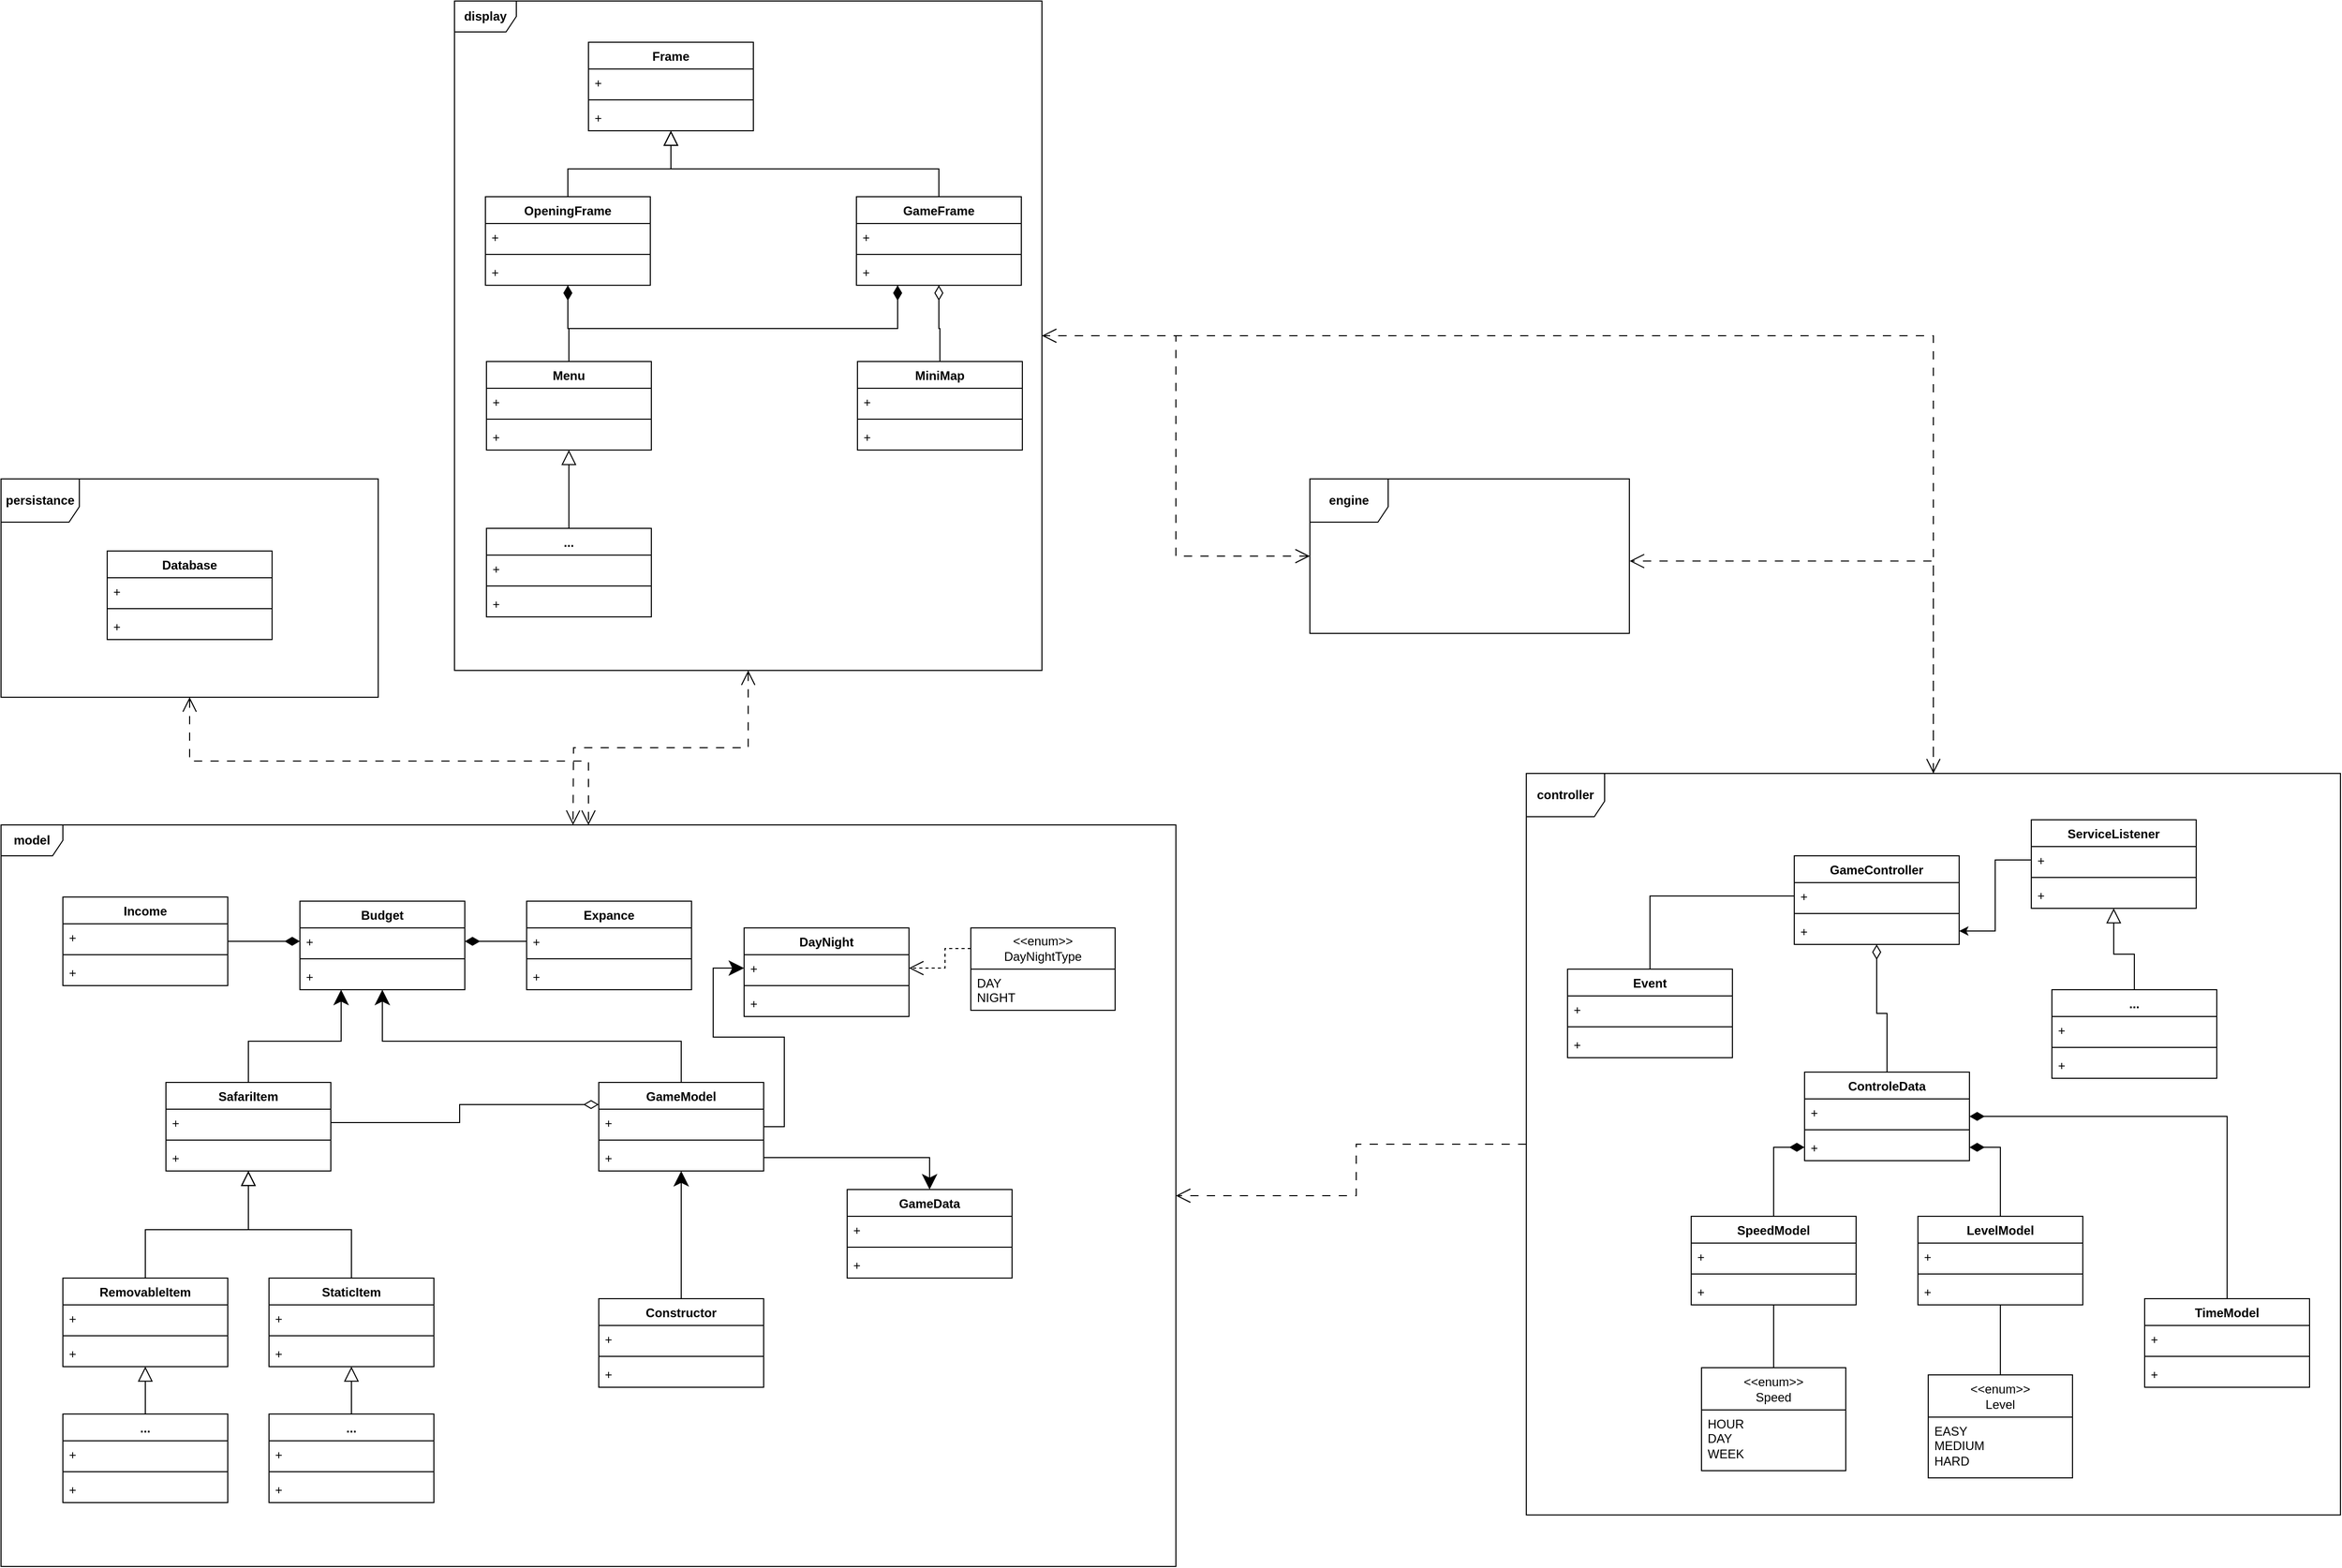 <mxfile version="26.0.16">
  <diagram id="C5RBs43oDa-KdzZeNtuy" name="Page-1">
    <mxGraphModel dx="44" dy="5267" grid="1" gridSize="10" guides="1" tooltips="1" connect="1" arrows="1" fold="1" page="1" pageScale="1" pageWidth="827" pageHeight="1169" math="0" shadow="0">
      <root>
        <mxCell id="WIyWlLk6GJQsqaUBKTNV-0" />
        <mxCell id="WIyWlLk6GJQsqaUBKTNV-1" parent="WIyWlLk6GJQsqaUBKTNV-0" />
        <mxCell id="98r-ERUMEFGQZyjCw6Ib-12" style="edgeStyle=orthogonalEdgeStyle;rounded=0;orthogonalLoop=1;jettySize=auto;html=1;entryX=0.5;entryY=0;entryDx=0;entryDy=0;endArrow=none;startFill=0;startArrow=block;startSize=12;" parent="WIyWlLk6GJQsqaUBKTNV-1" source="98r-ERUMEFGQZyjCw6Ib-0" target="98r-ERUMEFGQZyjCw6Ib-7" edge="1">
          <mxGeometry relative="1" as="geometry" />
        </mxCell>
        <mxCell id="98r-ERUMEFGQZyjCw6Ib-49" style="edgeStyle=orthogonalEdgeStyle;rounded=0;orthogonalLoop=1;jettySize=auto;html=1;exitX=0.5;exitY=1;exitDx=0;exitDy=0;entryX=0.5;entryY=0;entryDx=0;entryDy=0;endArrow=none;startFill=0;startArrow=block;startSize=12;" parent="WIyWlLk6GJQsqaUBKTNV-1" source="98r-ERUMEFGQZyjCw6Ib-0" target="98r-ERUMEFGQZyjCw6Ib-45" edge="1">
          <mxGeometry relative="1" as="geometry" />
        </mxCell>
        <mxCell id="98r-ERUMEFGQZyjCw6Ib-0" value="SafariItem" style="swimlane;fontStyle=1;align=center;verticalAlign=top;childLayout=stackLayout;horizontal=1;startSize=26;horizontalStack=0;resizeParent=1;resizeParentMax=0;resizeLast=0;collapsible=1;marginBottom=0;whiteSpace=wrap;html=1;" parent="WIyWlLk6GJQsqaUBKTNV-1" vertex="1">
          <mxGeometry x="3220" y="-2430" width="160" height="86" as="geometry" />
        </mxCell>
        <mxCell id="98r-ERUMEFGQZyjCw6Ib-1" value="+" style="text;strokeColor=none;fillColor=none;align=left;verticalAlign=top;spacingLeft=4;spacingRight=4;overflow=hidden;rotatable=0;points=[[0,0.5],[1,0.5]];portConstraint=eastwest;whiteSpace=wrap;html=1;" parent="98r-ERUMEFGQZyjCw6Ib-0" vertex="1">
          <mxGeometry y="26" width="160" height="26" as="geometry" />
        </mxCell>
        <mxCell id="98r-ERUMEFGQZyjCw6Ib-2" value="" style="line;strokeWidth=1;fillColor=none;align=left;verticalAlign=middle;spacingTop=-1;spacingLeft=3;spacingRight=3;rotatable=0;labelPosition=right;points=[];portConstraint=eastwest;strokeColor=inherit;" parent="98r-ERUMEFGQZyjCw6Ib-0" vertex="1">
          <mxGeometry y="52" width="160" height="8" as="geometry" />
        </mxCell>
        <mxCell id="98r-ERUMEFGQZyjCw6Ib-3" value="+" style="text;strokeColor=none;fillColor=none;align=left;verticalAlign=top;spacingLeft=4;spacingRight=4;overflow=hidden;rotatable=0;points=[[0,0.5],[1,0.5]];portConstraint=eastwest;whiteSpace=wrap;html=1;" parent="98r-ERUMEFGQZyjCw6Ib-0" vertex="1">
          <mxGeometry y="60" width="160" height="26" as="geometry" />
        </mxCell>
        <mxCell id="98r-ERUMEFGQZyjCw6Ib-6" value="&lt;b&gt;model&lt;/b&gt;" style="shape=umlFrame;whiteSpace=wrap;html=1;pointerEvents=0;" parent="WIyWlLk6GJQsqaUBKTNV-1" vertex="1">
          <mxGeometry x="3060" y="-2680" width="1140" height="720" as="geometry" />
        </mxCell>
        <mxCell id="98r-ERUMEFGQZyjCw6Ib-60" style="edgeStyle=orthogonalEdgeStyle;rounded=0;orthogonalLoop=1;jettySize=auto;html=1;exitX=0.5;exitY=1;exitDx=0;exitDy=0;entryX=0.5;entryY=0;entryDx=0;entryDy=0;startSize=12;startArrow=block;startFill=0;endArrow=none;" parent="WIyWlLk6GJQsqaUBKTNV-1" source="98r-ERUMEFGQZyjCw6Ib-7" target="98r-ERUMEFGQZyjCw6Ib-50" edge="1">
          <mxGeometry relative="1" as="geometry" />
        </mxCell>
        <mxCell id="98r-ERUMEFGQZyjCw6Ib-7" value="StaticItem" style="swimlane;fontStyle=1;align=center;verticalAlign=top;childLayout=stackLayout;horizontal=1;startSize=26;horizontalStack=0;resizeParent=1;resizeParentMax=0;resizeLast=0;collapsible=1;marginBottom=0;whiteSpace=wrap;html=1;" parent="WIyWlLk6GJQsqaUBKTNV-1" vertex="1">
          <mxGeometry x="3320" y="-2240" width="160" height="86" as="geometry" />
        </mxCell>
        <mxCell id="98r-ERUMEFGQZyjCw6Ib-8" value="+" style="text;strokeColor=none;fillColor=none;align=left;verticalAlign=top;spacingLeft=4;spacingRight=4;overflow=hidden;rotatable=0;points=[[0,0.5],[1,0.5]];portConstraint=eastwest;whiteSpace=wrap;html=1;" parent="98r-ERUMEFGQZyjCw6Ib-7" vertex="1">
          <mxGeometry y="26" width="160" height="26" as="geometry" />
        </mxCell>
        <mxCell id="98r-ERUMEFGQZyjCw6Ib-9" value="" style="line;strokeWidth=1;fillColor=none;align=left;verticalAlign=middle;spacingTop=-1;spacingLeft=3;spacingRight=3;rotatable=0;labelPosition=right;points=[];portConstraint=eastwest;strokeColor=inherit;" parent="98r-ERUMEFGQZyjCw6Ib-7" vertex="1">
          <mxGeometry y="52" width="160" height="8" as="geometry" />
        </mxCell>
        <mxCell id="98r-ERUMEFGQZyjCw6Ib-10" value="+" style="text;strokeColor=none;fillColor=none;align=left;verticalAlign=top;spacingLeft=4;spacingRight=4;overflow=hidden;rotatable=0;points=[[0,0.5],[1,0.5]];portConstraint=eastwest;whiteSpace=wrap;html=1;" parent="98r-ERUMEFGQZyjCw6Ib-7" vertex="1">
          <mxGeometry y="60" width="160" height="26" as="geometry" />
        </mxCell>
        <mxCell id="98r-ERUMEFGQZyjCw6Ib-44" style="edgeStyle=orthogonalEdgeStyle;rounded=0;orthogonalLoop=1;jettySize=auto;html=1;exitX=0;exitY=0.25;exitDx=0;exitDy=0;entryX=1;entryY=0.5;entryDx=0;entryDy=0;dashed=1;endArrow=open;endFill=0;endSize=12;" parent="WIyWlLk6GJQsqaUBKTNV-1" source="98r-ERUMEFGQZyjCw6Ib-21" target="98r-ERUMEFGQZyjCw6Ib-26" edge="1">
          <mxGeometry relative="1" as="geometry" />
        </mxCell>
        <mxCell id="98r-ERUMEFGQZyjCw6Ib-21" value="&lt;div&gt;&amp;lt;&amp;lt;enum&amp;gt;&amp;gt;&lt;/div&gt;DayNightType" style="swimlane;fontStyle=0;childLayout=stackLayout;horizontal=1;startSize=40;fillColor=none;horizontalStack=0;resizeParent=1;resizeParentMax=0;resizeLast=0;collapsible=1;marginBottom=0;whiteSpace=wrap;html=1;" parent="WIyWlLk6GJQsqaUBKTNV-1" vertex="1">
          <mxGeometry x="4001" y="-2580" width="140" height="80" as="geometry" />
        </mxCell>
        <mxCell id="98r-ERUMEFGQZyjCw6Ib-22" value="&lt;div&gt;DAY&lt;/div&gt;&lt;div&gt;NIGHT&lt;/div&gt;" style="text;strokeColor=none;fillColor=none;align=left;verticalAlign=top;spacingLeft=4;spacingRight=4;overflow=hidden;rotatable=0;points=[[0,0.5],[1,0.5]];portConstraint=eastwest;whiteSpace=wrap;html=1;" parent="98r-ERUMEFGQZyjCw6Ib-21" vertex="1">
          <mxGeometry y="40" width="140" height="40" as="geometry" />
        </mxCell>
        <mxCell id="98r-ERUMEFGQZyjCw6Ib-25" value="DayNight" style="swimlane;fontStyle=1;align=center;verticalAlign=top;childLayout=stackLayout;horizontal=1;startSize=26;horizontalStack=0;resizeParent=1;resizeParentMax=0;resizeLast=0;collapsible=1;marginBottom=0;whiteSpace=wrap;html=1;" parent="WIyWlLk6GJQsqaUBKTNV-1" vertex="1">
          <mxGeometry x="3781" y="-2580" width="160" height="86" as="geometry" />
        </mxCell>
        <mxCell id="98r-ERUMEFGQZyjCw6Ib-26" value="+" style="text;strokeColor=none;fillColor=none;align=left;verticalAlign=top;spacingLeft=4;spacingRight=4;overflow=hidden;rotatable=0;points=[[0,0.5],[1,0.5]];portConstraint=eastwest;whiteSpace=wrap;html=1;" parent="98r-ERUMEFGQZyjCw6Ib-25" vertex="1">
          <mxGeometry y="26" width="160" height="26" as="geometry" />
        </mxCell>
        <mxCell id="98r-ERUMEFGQZyjCw6Ib-27" value="" style="line;strokeWidth=1;fillColor=none;align=left;verticalAlign=middle;spacingTop=-1;spacingLeft=3;spacingRight=3;rotatable=0;labelPosition=right;points=[];portConstraint=eastwest;strokeColor=inherit;" parent="98r-ERUMEFGQZyjCw6Ib-25" vertex="1">
          <mxGeometry y="52" width="160" height="8" as="geometry" />
        </mxCell>
        <mxCell id="98r-ERUMEFGQZyjCw6Ib-28" value="+" style="text;strokeColor=none;fillColor=none;align=left;verticalAlign=top;spacingLeft=4;spacingRight=4;overflow=hidden;rotatable=0;points=[[0,0.5],[1,0.5]];portConstraint=eastwest;whiteSpace=wrap;html=1;" parent="98r-ERUMEFGQZyjCw6Ib-25" vertex="1">
          <mxGeometry y="60" width="160" height="26" as="geometry" />
        </mxCell>
        <mxCell id="98r-ERUMEFGQZyjCw6Ib-80" style="edgeStyle=orthogonalEdgeStyle;rounded=0;orthogonalLoop=1;jettySize=auto;html=1;exitX=0.5;exitY=1;exitDx=0;exitDy=0;entryX=0.5;entryY=0;entryDx=0;entryDy=0;endSize=12;endArrow=none;startFill=1;startArrow=classic;startSize=12;" parent="WIyWlLk6GJQsqaUBKTNV-1" source="98r-ERUMEFGQZyjCw6Ib-29" target="98r-ERUMEFGQZyjCw6Ib-71" edge="1">
          <mxGeometry relative="1" as="geometry" />
        </mxCell>
        <mxCell id="98r-ERUMEFGQZyjCw6Ib-83" style="edgeStyle=orthogonalEdgeStyle;rounded=0;orthogonalLoop=1;jettySize=auto;html=1;exitX=0.25;exitY=1;exitDx=0;exitDy=0;entryX=0.5;entryY=0;entryDx=0;entryDy=0;endArrow=none;startFill=1;startArrow=classic;startSize=12;" parent="WIyWlLk6GJQsqaUBKTNV-1" source="98r-ERUMEFGQZyjCw6Ib-29" target="98r-ERUMEFGQZyjCw6Ib-0" edge="1">
          <mxGeometry relative="1" as="geometry" />
        </mxCell>
        <mxCell id="98r-ERUMEFGQZyjCw6Ib-29" value="Budget&lt;span style=&quot;color: rgba(0, 0, 0, 0); font-family: monospace; font-size: 0px; font-weight: 400; text-align: start; text-wrap-mode: nowrap;&quot;&gt;%3CmxGraphModel%3E%3Croot%3E%3CmxCell%20id%3D%220%22%2F%3E%3CmxCell%20id%3D%221%22%20parent%3D%220%22%2F%3E%3CmxCell%20id%3D%222%22%20value%3D%22DayNight%22%20style%3D%22swimlane%3BfontStyle%3D1%3Balign%3Dcenter%3BverticalAlign%3Dtop%3BchildLayout%3DstackLayout%3Bhorizontal%3D1%3BstartSize%3D26%3BhorizontalStack%3D0%3BresizeParent%3D1%3BresizeParentMax%3D0%3BresizeLast%3D0%3Bcollapsible%3D1%3BmarginBottom%3D0%3BwhiteSpace%3Dwrap%3Bhtml%3D1%3B%22%20vertex%3D%221%22%20parent%3D%221%22%3E%3CmxGeometry%20x%3D%22660%22%20y%3D%22210%22%20width%3D%22160%22%20height%3D%2286%22%20as%3D%22geometry%22%2F%3E%3C%2FmxCell%3E%3CmxCell%20id%3D%223%22%20value%3D%22%2B%22%20style%3D%22text%3BstrokeColor%3Dnone%3BfillColor%3Dnone%3Balign%3Dleft%3BverticalAlign%3Dtop%3BspacingLeft%3D4%3BspacingRight%3D4%3Boverflow%3Dhidden%3Brotatable%3D0%3Bpoints%3D%5B%5B0%2C0.5%5D%2C%5B1%2C0.5%5D%5D%3BportConstraint%3Deastwest%3BwhiteSpace%3Dwrap%3Bhtml%3D1%3B%22%20vertex%3D%221%22%20parent%3D%222%22%3E%3CmxGeometry%20y%3D%2226%22%20width%3D%22160%22%20height%3D%2226%22%20as%3D%22geometry%22%2F%3E%3C%2FmxCell%3E%3CmxCell%20id%3D%224%22%20value%3D%22%22%20style%3D%22line%3BstrokeWidth%3D1%3BfillColor%3Dnone%3Balign%3Dleft%3BverticalAlign%3Dmiddle%3BspacingTop%3D-1%3BspacingLeft%3D3%3BspacingRight%3D3%3Brotatable%3D0%3BlabelPosition%3Dright%3Bpoints%3D%5B%5D%3BportConstraint%3Deastwest%3BstrokeColor%3Dinherit%3B%22%20vertex%3D%221%22%20parent%3D%222%22%3E%3CmxGeometry%20y%3D%2252%22%20width%3D%22160%22%20height%3D%228%22%20as%3D%22geometry%22%2F%3E%3C%2FmxCell%3E%3CmxCell%20id%3D%225%22%20value%3D%22%2B%22%20style%3D%22text%3BstrokeColor%3Dnone%3BfillColor%3Dnone%3Balign%3Dleft%3BverticalAlign%3Dtop%3BspacingLeft%3D4%3BspacingRight%3D4%3Boverflow%3Dhidden%3Brotatable%3D0%3Bpoints%3D%5B%5B0%2C0.5%5D%2C%5B1%2C0.5%5D%5D%3BportConstraint%3Deastwest%3BwhiteSpace%3Dwrap%3Bhtml%3D1%3B%22%20vertex%3D%221%22%20parent%3D%222%22%3E%3CmxGeometry%20y%3D%2260%22%20width%3D%22160%22%20height%3D%2226%22%20as%3D%22geometry%22%2F%3E%3C%2FmxCell%3E%3C%2Froot%3E%3C%2FmxGraphModel%3E&lt;/span&gt;&lt;span style=&quot;color: rgba(0, 0, 0, 0); font-family: monospace; font-size: 0px; font-weight: 400; text-align: start; text-wrap-mode: nowrap;&quot;&gt;%3CmxGraphModel%3E%3Croot%3E%3CmxCell%20id%3D%220%22%2F%3E%3CmxCell%20id%3D%221%22%20parent%3D%220%22%2F%3E%3CmxCell%20id%3D%222%22%20value%3D%22DayNight%22%20style%3D%22swimlane%3BfontStyle%3D1%3Balign%3Dcenter%3BverticalAlign%3Dtop%3BchildLayout%3DstackLayout%3Bhorizontal%3D1%3BstartSize%3D26%3BhorizontalStack%3D0%3BresizeParent%3D1%3BresizeParentMax%3D0%3BresizeLast%3D0%3Bcollapsible%3D1%3BmarginBottom%3D0%3BwhiteSpace%3Dwrap%3Bhtml%3D1%3B%22%20vertex%3D%221%22%20parent%3D%221%22%3E%3CmxGeometry%20x%3D%22660%22%20y%3D%22210%22%20width%3D%22160%22%20height%3D%2286%22%20as%3D%22geometry%22%2F%3E%3C%2FmxCell%3E%3CmxCell%20id%3D%223%22%20value%3D%22%2B%22%20style%3D%22text%3BstrokeColor%3Dnone%3BfillColor%3Dnone%3Balign%3Dleft%3BverticalAlign%3Dtop%3BspacingLeft%3D4%3BspacingRight%3D4%3Boverflow%3Dhidden%3Brotatable%3D0%3Bpoints%3D%5B%5B0%2C0.5%5D%2C%5B1%2C0.5%5D%5D%3BportConstraint%3Deastwest%3BwhiteSpace%3Dwrap%3Bhtml%3D1%3B%22%20vertex%3D%221%22%20parent%3D%222%22%3E%3CmxGeometry%20y%3D%2226%22%20width%3D%22160%22%20height%3D%2226%22%20as%3D%22geometry%22%2F%3E%3C%2FmxCell%3E%3CmxCell%20id%3D%224%22%20value%3D%22%22%20style%3D%22line%3BstrokeWidth%3D1%3BfillColor%3Dnone%3Balign%3Dleft%3BverticalAlign%3Dmiddle%3BspacingTop%3D-1%3BspacingLeft%3D3%3BspacingRight%3D3%3Brotatable%3D0%3BlabelPosition%3Dright%3Bpoints%3D%5B%5D%3BportConstraint%3Deastwest%3BstrokeColor%3Dinherit%3B%22%20vertex%3D%221%22%20parent%3D%222%22%3E%3CmxGeometry%20y%3D%2252%22%20width%3D%22160%22%20height%3D%228%22%20as%3D%22geometry%22%2F%3E%3C%2FmxCell%3E%3CmxCell%20id%3D%225%22%20value%3D%22%2B%22%20style%3D%22text%3BstrokeColor%3Dnone%3BfillColor%3Dnone%3Balign%3Dleft%3BverticalAlign%3Dtop%3BspacingLeft%3D4%3BspacingRight%3D4%3Boverflow%3Dhidden%3Brotatable%3D0%3Bpoints%3D%5B%5B0%2C0.5%5D%2C%5B1%2C0.5%5D%5D%3BportConstraint%3Deastwest%3BwhiteSpace%3Dwrap%3Bhtml%3D1%3B%22%20vertex%3D%221%22%20parent%3D%222%22%3E%3CmxGeometry%20y%3D%2260%22%20width%3D%22160%22%20height%3D%2226%22%20as%3D%22geometry%22%2F%3E%3C%2FmxCell%3E%3C%2Froot%3E%3C%2FmxGraphModel%3E&lt;/span&gt;" style="swimlane;fontStyle=1;align=center;verticalAlign=top;childLayout=stackLayout;horizontal=1;startSize=26;horizontalStack=0;resizeParent=1;resizeParentMax=0;resizeLast=0;collapsible=1;marginBottom=0;whiteSpace=wrap;html=1;" parent="WIyWlLk6GJQsqaUBKTNV-1" vertex="1">
          <mxGeometry x="3350" y="-2606" width="160" height="86" as="geometry" />
        </mxCell>
        <mxCell id="98r-ERUMEFGQZyjCw6Ib-30" value="+" style="text;strokeColor=none;fillColor=none;align=left;verticalAlign=top;spacingLeft=4;spacingRight=4;overflow=hidden;rotatable=0;points=[[0,0.5],[1,0.5]];portConstraint=eastwest;whiteSpace=wrap;html=1;" parent="98r-ERUMEFGQZyjCw6Ib-29" vertex="1">
          <mxGeometry y="26" width="160" height="26" as="geometry" />
        </mxCell>
        <mxCell id="98r-ERUMEFGQZyjCw6Ib-31" value="" style="line;strokeWidth=1;fillColor=none;align=left;verticalAlign=middle;spacingTop=-1;spacingLeft=3;spacingRight=3;rotatable=0;labelPosition=right;points=[];portConstraint=eastwest;strokeColor=inherit;" parent="98r-ERUMEFGQZyjCw6Ib-29" vertex="1">
          <mxGeometry y="52" width="160" height="8" as="geometry" />
        </mxCell>
        <mxCell id="98r-ERUMEFGQZyjCw6Ib-32" value="+" style="text;strokeColor=none;fillColor=none;align=left;verticalAlign=top;spacingLeft=4;spacingRight=4;overflow=hidden;rotatable=0;points=[[0,0.5],[1,0.5]];portConstraint=eastwest;whiteSpace=wrap;html=1;" parent="98r-ERUMEFGQZyjCw6Ib-29" vertex="1">
          <mxGeometry y="60" width="160" height="26" as="geometry" />
        </mxCell>
        <mxCell id="98r-ERUMEFGQZyjCw6Ib-33" value="Expance" style="swimlane;fontStyle=1;align=center;verticalAlign=top;childLayout=stackLayout;horizontal=1;startSize=26;horizontalStack=0;resizeParent=1;resizeParentMax=0;resizeLast=0;collapsible=1;marginBottom=0;whiteSpace=wrap;html=1;" parent="WIyWlLk6GJQsqaUBKTNV-1" vertex="1">
          <mxGeometry x="3570" y="-2606" width="160" height="86" as="geometry" />
        </mxCell>
        <mxCell id="98r-ERUMEFGQZyjCw6Ib-34" value="+" style="text;strokeColor=none;fillColor=none;align=left;verticalAlign=top;spacingLeft=4;spacingRight=4;overflow=hidden;rotatable=0;points=[[0,0.5],[1,0.5]];portConstraint=eastwest;whiteSpace=wrap;html=1;" parent="98r-ERUMEFGQZyjCw6Ib-33" vertex="1">
          <mxGeometry y="26" width="160" height="26" as="geometry" />
        </mxCell>
        <mxCell id="98r-ERUMEFGQZyjCw6Ib-35" value="" style="line;strokeWidth=1;fillColor=none;align=left;verticalAlign=middle;spacingTop=-1;spacingLeft=3;spacingRight=3;rotatable=0;labelPosition=right;points=[];portConstraint=eastwest;strokeColor=inherit;" parent="98r-ERUMEFGQZyjCw6Ib-33" vertex="1">
          <mxGeometry y="52" width="160" height="8" as="geometry" />
        </mxCell>
        <mxCell id="98r-ERUMEFGQZyjCw6Ib-36" value="+" style="text;strokeColor=none;fillColor=none;align=left;verticalAlign=top;spacingLeft=4;spacingRight=4;overflow=hidden;rotatable=0;points=[[0,0.5],[1,0.5]];portConstraint=eastwest;whiteSpace=wrap;html=1;" parent="98r-ERUMEFGQZyjCw6Ib-33" vertex="1">
          <mxGeometry y="60" width="160" height="26" as="geometry" />
        </mxCell>
        <mxCell id="98r-ERUMEFGQZyjCw6Ib-42" style="edgeStyle=orthogonalEdgeStyle;rounded=0;orthogonalLoop=1;jettySize=auto;html=1;exitX=1;exitY=0.5;exitDx=0;exitDy=0;entryX=0;entryY=0.5;entryDx=0;entryDy=0;endArrow=diamondThin;endFill=1;endSize=12;" parent="WIyWlLk6GJQsqaUBKTNV-1" source="98r-ERUMEFGQZyjCw6Ib-37" target="98r-ERUMEFGQZyjCw6Ib-30" edge="1">
          <mxGeometry relative="1" as="geometry" />
        </mxCell>
        <mxCell id="98r-ERUMEFGQZyjCw6Ib-37" value="Income" style="swimlane;fontStyle=1;align=center;verticalAlign=top;childLayout=stackLayout;horizontal=1;startSize=26;horizontalStack=0;resizeParent=1;resizeParentMax=0;resizeLast=0;collapsible=1;marginBottom=0;whiteSpace=wrap;html=1;" parent="WIyWlLk6GJQsqaUBKTNV-1" vertex="1">
          <mxGeometry x="3120" y="-2610" width="160" height="86" as="geometry" />
        </mxCell>
        <mxCell id="98r-ERUMEFGQZyjCw6Ib-38" value="+" style="text;strokeColor=none;fillColor=none;align=left;verticalAlign=top;spacingLeft=4;spacingRight=4;overflow=hidden;rotatable=0;points=[[0,0.5],[1,0.5]];portConstraint=eastwest;whiteSpace=wrap;html=1;" parent="98r-ERUMEFGQZyjCw6Ib-37" vertex="1">
          <mxGeometry y="26" width="160" height="26" as="geometry" />
        </mxCell>
        <mxCell id="98r-ERUMEFGQZyjCw6Ib-39" value="" style="line;strokeWidth=1;fillColor=none;align=left;verticalAlign=middle;spacingTop=-1;spacingLeft=3;spacingRight=3;rotatable=0;labelPosition=right;points=[];portConstraint=eastwest;strokeColor=inherit;" parent="98r-ERUMEFGQZyjCw6Ib-37" vertex="1">
          <mxGeometry y="52" width="160" height="8" as="geometry" />
        </mxCell>
        <mxCell id="98r-ERUMEFGQZyjCw6Ib-40" value="+" style="text;strokeColor=none;fillColor=none;align=left;verticalAlign=top;spacingLeft=4;spacingRight=4;overflow=hidden;rotatable=0;points=[[0,0.5],[1,0.5]];portConstraint=eastwest;whiteSpace=wrap;html=1;" parent="98r-ERUMEFGQZyjCw6Ib-37" vertex="1">
          <mxGeometry y="60" width="160" height="26" as="geometry" />
        </mxCell>
        <mxCell id="98r-ERUMEFGQZyjCw6Ib-43" style="edgeStyle=orthogonalEdgeStyle;rounded=0;orthogonalLoop=1;jettySize=auto;html=1;exitX=0;exitY=0.5;exitDx=0;exitDy=0;entryX=1;entryY=0.5;entryDx=0;entryDy=0;endArrow=diamondThin;endFill=1;endSize=12;" parent="WIyWlLk6GJQsqaUBKTNV-1" source="98r-ERUMEFGQZyjCw6Ib-34" target="98r-ERUMEFGQZyjCw6Ib-30" edge="1">
          <mxGeometry relative="1" as="geometry" />
        </mxCell>
        <mxCell id="98r-ERUMEFGQZyjCw6Ib-61" style="edgeStyle=orthogonalEdgeStyle;rounded=0;orthogonalLoop=1;jettySize=auto;html=1;exitX=0.5;exitY=1;exitDx=0;exitDy=0;entryX=0.5;entryY=0;entryDx=0;entryDy=0;startArrow=block;startFill=0;startSize=12;endArrow=none;" parent="WIyWlLk6GJQsqaUBKTNV-1" source="98r-ERUMEFGQZyjCw6Ib-45" target="98r-ERUMEFGQZyjCw6Ib-54" edge="1">
          <mxGeometry relative="1" as="geometry" />
        </mxCell>
        <mxCell id="98r-ERUMEFGQZyjCw6Ib-45" value="RemovableItem" style="swimlane;fontStyle=1;align=center;verticalAlign=top;childLayout=stackLayout;horizontal=1;startSize=26;horizontalStack=0;resizeParent=1;resizeParentMax=0;resizeLast=0;collapsible=1;marginBottom=0;whiteSpace=wrap;html=1;" parent="WIyWlLk6GJQsqaUBKTNV-1" vertex="1">
          <mxGeometry x="3120" y="-2240" width="160" height="86" as="geometry" />
        </mxCell>
        <mxCell id="98r-ERUMEFGQZyjCw6Ib-46" value="+" style="text;strokeColor=none;fillColor=none;align=left;verticalAlign=top;spacingLeft=4;spacingRight=4;overflow=hidden;rotatable=0;points=[[0,0.5],[1,0.5]];portConstraint=eastwest;whiteSpace=wrap;html=1;" parent="98r-ERUMEFGQZyjCw6Ib-45" vertex="1">
          <mxGeometry y="26" width="160" height="26" as="geometry" />
        </mxCell>
        <mxCell id="98r-ERUMEFGQZyjCw6Ib-47" value="" style="line;strokeWidth=1;fillColor=none;align=left;verticalAlign=middle;spacingTop=-1;spacingLeft=3;spacingRight=3;rotatable=0;labelPosition=right;points=[];portConstraint=eastwest;strokeColor=inherit;" parent="98r-ERUMEFGQZyjCw6Ib-45" vertex="1">
          <mxGeometry y="52" width="160" height="8" as="geometry" />
        </mxCell>
        <mxCell id="98r-ERUMEFGQZyjCw6Ib-48" value="+" style="text;strokeColor=none;fillColor=none;align=left;verticalAlign=top;spacingLeft=4;spacingRight=4;overflow=hidden;rotatable=0;points=[[0,0.5],[1,0.5]];portConstraint=eastwest;whiteSpace=wrap;html=1;" parent="98r-ERUMEFGQZyjCw6Ib-45" vertex="1">
          <mxGeometry y="60" width="160" height="26" as="geometry" />
        </mxCell>
        <mxCell id="98r-ERUMEFGQZyjCw6Ib-50" value="..." style="swimlane;fontStyle=1;align=center;verticalAlign=top;childLayout=stackLayout;horizontal=1;startSize=26;horizontalStack=0;resizeParent=1;resizeParentMax=0;resizeLast=0;collapsible=1;marginBottom=0;whiteSpace=wrap;html=1;" parent="WIyWlLk6GJQsqaUBKTNV-1" vertex="1">
          <mxGeometry x="3320" y="-2108" width="160" height="86" as="geometry" />
        </mxCell>
        <mxCell id="98r-ERUMEFGQZyjCw6Ib-51" value="+" style="text;strokeColor=none;fillColor=none;align=left;verticalAlign=top;spacingLeft=4;spacingRight=4;overflow=hidden;rotatable=0;points=[[0,0.5],[1,0.5]];portConstraint=eastwest;whiteSpace=wrap;html=1;" parent="98r-ERUMEFGQZyjCw6Ib-50" vertex="1">
          <mxGeometry y="26" width="160" height="26" as="geometry" />
        </mxCell>
        <mxCell id="98r-ERUMEFGQZyjCw6Ib-52" value="" style="line;strokeWidth=1;fillColor=none;align=left;verticalAlign=middle;spacingTop=-1;spacingLeft=3;spacingRight=3;rotatable=0;labelPosition=right;points=[];portConstraint=eastwest;strokeColor=inherit;" parent="98r-ERUMEFGQZyjCw6Ib-50" vertex="1">
          <mxGeometry y="52" width="160" height="8" as="geometry" />
        </mxCell>
        <mxCell id="98r-ERUMEFGQZyjCw6Ib-53" value="+" style="text;strokeColor=none;fillColor=none;align=left;verticalAlign=top;spacingLeft=4;spacingRight=4;overflow=hidden;rotatable=0;points=[[0,0.5],[1,0.5]];portConstraint=eastwest;whiteSpace=wrap;html=1;" parent="98r-ERUMEFGQZyjCw6Ib-50" vertex="1">
          <mxGeometry y="60" width="160" height="26" as="geometry" />
        </mxCell>
        <mxCell id="98r-ERUMEFGQZyjCw6Ib-54" value="..." style="swimlane;fontStyle=1;align=center;verticalAlign=top;childLayout=stackLayout;horizontal=1;startSize=26;horizontalStack=0;resizeParent=1;resizeParentMax=0;resizeLast=0;collapsible=1;marginBottom=0;whiteSpace=wrap;html=1;" parent="WIyWlLk6GJQsqaUBKTNV-1" vertex="1">
          <mxGeometry x="3120" y="-2108" width="160" height="86" as="geometry" />
        </mxCell>
        <mxCell id="98r-ERUMEFGQZyjCw6Ib-55" value="+" style="text;strokeColor=none;fillColor=none;align=left;verticalAlign=top;spacingLeft=4;spacingRight=4;overflow=hidden;rotatable=0;points=[[0,0.5],[1,0.5]];portConstraint=eastwest;whiteSpace=wrap;html=1;" parent="98r-ERUMEFGQZyjCw6Ib-54" vertex="1">
          <mxGeometry y="26" width="160" height="26" as="geometry" />
        </mxCell>
        <mxCell id="98r-ERUMEFGQZyjCw6Ib-56" value="" style="line;strokeWidth=1;fillColor=none;align=left;verticalAlign=middle;spacingTop=-1;spacingLeft=3;spacingRight=3;rotatable=0;labelPosition=right;points=[];portConstraint=eastwest;strokeColor=inherit;" parent="98r-ERUMEFGQZyjCw6Ib-54" vertex="1">
          <mxGeometry y="52" width="160" height="8" as="geometry" />
        </mxCell>
        <mxCell id="98r-ERUMEFGQZyjCw6Ib-57" value="+" style="text;strokeColor=none;fillColor=none;align=left;verticalAlign=top;spacingLeft=4;spacingRight=4;overflow=hidden;rotatable=0;points=[[0,0.5],[1,0.5]];portConstraint=eastwest;whiteSpace=wrap;html=1;" parent="98r-ERUMEFGQZyjCw6Ib-54" vertex="1">
          <mxGeometry y="60" width="160" height="26" as="geometry" />
        </mxCell>
        <mxCell id="98r-ERUMEFGQZyjCw6Ib-62" value="Constructor" style="swimlane;fontStyle=1;align=center;verticalAlign=top;childLayout=stackLayout;horizontal=1;startSize=26;horizontalStack=0;resizeParent=1;resizeParentMax=0;resizeLast=0;collapsible=1;marginBottom=0;whiteSpace=wrap;html=1;" parent="WIyWlLk6GJQsqaUBKTNV-1" vertex="1">
          <mxGeometry x="3640" y="-2220" width="160" height="86" as="geometry" />
        </mxCell>
        <mxCell id="98r-ERUMEFGQZyjCw6Ib-63" value="+" style="text;strokeColor=none;fillColor=none;align=left;verticalAlign=top;spacingLeft=4;spacingRight=4;overflow=hidden;rotatable=0;points=[[0,0.5],[1,0.5]];portConstraint=eastwest;whiteSpace=wrap;html=1;" parent="98r-ERUMEFGQZyjCw6Ib-62" vertex="1">
          <mxGeometry y="26" width="160" height="26" as="geometry" />
        </mxCell>
        <mxCell id="98r-ERUMEFGQZyjCw6Ib-64" value="" style="line;strokeWidth=1;fillColor=none;align=left;verticalAlign=middle;spacingTop=-1;spacingLeft=3;spacingRight=3;rotatable=0;labelPosition=right;points=[];portConstraint=eastwest;strokeColor=inherit;" parent="98r-ERUMEFGQZyjCw6Ib-62" vertex="1">
          <mxGeometry y="52" width="160" height="8" as="geometry" />
        </mxCell>
        <mxCell id="98r-ERUMEFGQZyjCw6Ib-65" value="+" style="text;strokeColor=none;fillColor=none;align=left;verticalAlign=top;spacingLeft=4;spacingRight=4;overflow=hidden;rotatable=0;points=[[0,0.5],[1,0.5]];portConstraint=eastwest;whiteSpace=wrap;html=1;" parent="98r-ERUMEFGQZyjCw6Ib-62" vertex="1">
          <mxGeometry y="60" width="160" height="26" as="geometry" />
        </mxCell>
        <mxCell id="98r-ERUMEFGQZyjCw6Ib-66" value="GameData" style="swimlane;fontStyle=1;align=center;verticalAlign=top;childLayout=stackLayout;horizontal=1;startSize=26;horizontalStack=0;resizeParent=1;resizeParentMax=0;resizeLast=0;collapsible=1;marginBottom=0;whiteSpace=wrap;html=1;" parent="WIyWlLk6GJQsqaUBKTNV-1" vertex="1">
          <mxGeometry x="3881" y="-2326" width="160" height="86" as="geometry" />
        </mxCell>
        <mxCell id="98r-ERUMEFGQZyjCw6Ib-67" value="+" style="text;strokeColor=none;fillColor=none;align=left;verticalAlign=top;spacingLeft=4;spacingRight=4;overflow=hidden;rotatable=0;points=[[0,0.5],[1,0.5]];portConstraint=eastwest;whiteSpace=wrap;html=1;" parent="98r-ERUMEFGQZyjCw6Ib-66" vertex="1">
          <mxGeometry y="26" width="160" height="26" as="geometry" />
        </mxCell>
        <mxCell id="98r-ERUMEFGQZyjCw6Ib-68" value="" style="line;strokeWidth=1;fillColor=none;align=left;verticalAlign=middle;spacingTop=-1;spacingLeft=3;spacingRight=3;rotatable=0;labelPosition=right;points=[];portConstraint=eastwest;strokeColor=inherit;" parent="98r-ERUMEFGQZyjCw6Ib-66" vertex="1">
          <mxGeometry y="52" width="160" height="8" as="geometry" />
        </mxCell>
        <mxCell id="98r-ERUMEFGQZyjCw6Ib-69" value="+" style="text;strokeColor=none;fillColor=none;align=left;verticalAlign=top;spacingLeft=4;spacingRight=4;overflow=hidden;rotatable=0;points=[[0,0.5],[1,0.5]];portConstraint=eastwest;whiteSpace=wrap;html=1;" parent="98r-ERUMEFGQZyjCw6Ib-66" vertex="1">
          <mxGeometry y="60" width="160" height="26" as="geometry" />
        </mxCell>
        <mxCell id="98r-ERUMEFGQZyjCw6Ib-75" style="edgeStyle=orthogonalEdgeStyle;rounded=0;orthogonalLoop=1;jettySize=auto;html=1;exitX=0.5;exitY=1;exitDx=0;exitDy=0;entryX=0.5;entryY=0;entryDx=0;entryDy=0;endArrow=none;endFill=1;startSize=12;endSize=12;startFill=1;startArrow=classic;" parent="WIyWlLk6GJQsqaUBKTNV-1" source="98r-ERUMEFGQZyjCw6Ib-71" target="98r-ERUMEFGQZyjCw6Ib-62" edge="1">
          <mxGeometry relative="1" as="geometry" />
        </mxCell>
        <mxCell id="98r-ERUMEFGQZyjCw6Ib-78" style="edgeStyle=orthogonalEdgeStyle;rounded=0;orthogonalLoop=1;jettySize=auto;html=1;exitX=1;exitY=0.5;exitDx=0;exitDy=0;entryX=0;entryY=0.5;entryDx=0;entryDy=0;endSize=12;" parent="WIyWlLk6GJQsqaUBKTNV-1" source="98r-ERUMEFGQZyjCw6Ib-71" target="98r-ERUMEFGQZyjCw6Ib-26" edge="1">
          <mxGeometry relative="1" as="geometry" />
        </mxCell>
        <mxCell id="98r-ERUMEFGQZyjCw6Ib-81" style="edgeStyle=orthogonalEdgeStyle;rounded=0;orthogonalLoop=1;jettySize=auto;html=1;exitX=0;exitY=0.25;exitDx=0;exitDy=0;entryX=1;entryY=0.5;entryDx=0;entryDy=0;startArrow=diamondThin;startFill=0;endArrow=none;startSize=12;" parent="WIyWlLk6GJQsqaUBKTNV-1" source="98r-ERUMEFGQZyjCw6Ib-71" target="98r-ERUMEFGQZyjCw6Ib-1" edge="1">
          <mxGeometry relative="1" as="geometry" />
        </mxCell>
        <mxCell id="98r-ERUMEFGQZyjCw6Ib-71" value="GameModel" style="swimlane;fontStyle=1;align=center;verticalAlign=top;childLayout=stackLayout;horizontal=1;startSize=26;horizontalStack=0;resizeParent=1;resizeParentMax=0;resizeLast=0;collapsible=1;marginBottom=0;whiteSpace=wrap;html=1;" parent="WIyWlLk6GJQsqaUBKTNV-1" vertex="1">
          <mxGeometry x="3640" y="-2430" width="160" height="86" as="geometry" />
        </mxCell>
        <mxCell id="98r-ERUMEFGQZyjCw6Ib-72" value="+" style="text;strokeColor=none;fillColor=none;align=left;verticalAlign=top;spacingLeft=4;spacingRight=4;overflow=hidden;rotatable=0;points=[[0,0.5],[1,0.5]];portConstraint=eastwest;whiteSpace=wrap;html=1;" parent="98r-ERUMEFGQZyjCw6Ib-71" vertex="1">
          <mxGeometry y="26" width="160" height="26" as="geometry" />
        </mxCell>
        <mxCell id="98r-ERUMEFGQZyjCw6Ib-73" value="" style="line;strokeWidth=1;fillColor=none;align=left;verticalAlign=middle;spacingTop=-1;spacingLeft=3;spacingRight=3;rotatable=0;labelPosition=right;points=[];portConstraint=eastwest;strokeColor=inherit;" parent="98r-ERUMEFGQZyjCw6Ib-71" vertex="1">
          <mxGeometry y="52" width="160" height="8" as="geometry" />
        </mxCell>
        <mxCell id="98r-ERUMEFGQZyjCw6Ib-74" value="+" style="text;strokeColor=none;fillColor=none;align=left;verticalAlign=top;spacingLeft=4;spacingRight=4;overflow=hidden;rotatable=0;points=[[0,0.5],[1,0.5]];portConstraint=eastwest;whiteSpace=wrap;html=1;" parent="98r-ERUMEFGQZyjCw6Ib-71" vertex="1">
          <mxGeometry y="60" width="160" height="26" as="geometry" />
        </mxCell>
        <mxCell id="98r-ERUMEFGQZyjCw6Ib-84" style="edgeStyle=orthogonalEdgeStyle;rounded=0;orthogonalLoop=1;jettySize=auto;html=1;exitX=1;exitY=0.5;exitDx=0;exitDy=0;entryX=0.5;entryY=0;entryDx=0;entryDy=0;endSize=12;startSize=12;" parent="WIyWlLk6GJQsqaUBKTNV-1" source="98r-ERUMEFGQZyjCw6Ib-74" target="98r-ERUMEFGQZyjCw6Ib-66" edge="1">
          <mxGeometry relative="1" as="geometry" />
        </mxCell>
        <mxCell id="kQselvY7ktdn1mzvGXEc-9" style="edgeStyle=orthogonalEdgeStyle;rounded=0;orthogonalLoop=1;jettySize=auto;html=1;startSize=12;endSize=12;startArrow=open;startFill=0;endArrow=open;endFill=0;dashed=1;dashPattern=8 8;" parent="WIyWlLk6GJQsqaUBKTNV-1" source="kQselvY7ktdn1mzvGXEc-0" target="98r-ERUMEFGQZyjCw6Ib-6" edge="1">
          <mxGeometry relative="1" as="geometry" />
        </mxCell>
        <mxCell id="kQselvY7ktdn1mzvGXEc-0" value="&lt;b&gt;persistance&lt;/b&gt;" style="shape=umlFrame;whiteSpace=wrap;html=1;pointerEvents=0;width=76;height=42;" parent="WIyWlLk6GJQsqaUBKTNV-1" vertex="1">
          <mxGeometry x="3060" y="-3016" width="366" height="212" as="geometry" />
        </mxCell>
        <mxCell id="kQselvY7ktdn1mzvGXEc-5" value="Database&lt;div&gt;&lt;br&gt;&lt;/div&gt;" style="swimlane;fontStyle=1;align=center;verticalAlign=top;childLayout=stackLayout;horizontal=1;startSize=26;horizontalStack=0;resizeParent=1;resizeParentMax=0;resizeLast=0;collapsible=1;marginBottom=0;whiteSpace=wrap;html=1;" parent="WIyWlLk6GJQsqaUBKTNV-1" vertex="1">
          <mxGeometry x="3163" y="-2946" width="160" height="86" as="geometry" />
        </mxCell>
        <mxCell id="kQselvY7ktdn1mzvGXEc-6" value="+" style="text;strokeColor=none;fillColor=none;align=left;verticalAlign=top;spacingLeft=4;spacingRight=4;overflow=hidden;rotatable=0;points=[[0,0.5],[1,0.5]];portConstraint=eastwest;whiteSpace=wrap;html=1;" parent="kQselvY7ktdn1mzvGXEc-5" vertex="1">
          <mxGeometry y="26" width="160" height="26" as="geometry" />
        </mxCell>
        <mxCell id="kQselvY7ktdn1mzvGXEc-7" value="" style="line;strokeWidth=1;fillColor=none;align=left;verticalAlign=middle;spacingTop=-1;spacingLeft=3;spacingRight=3;rotatable=0;labelPosition=right;points=[];portConstraint=eastwest;strokeColor=inherit;" parent="kQselvY7ktdn1mzvGXEc-5" vertex="1">
          <mxGeometry y="52" width="160" height="8" as="geometry" />
        </mxCell>
        <mxCell id="kQselvY7ktdn1mzvGXEc-8" value="+" style="text;strokeColor=none;fillColor=none;align=left;verticalAlign=top;spacingLeft=4;spacingRight=4;overflow=hidden;rotatable=0;points=[[0,0.5],[1,0.5]];portConstraint=eastwest;whiteSpace=wrap;html=1;" parent="kQselvY7ktdn1mzvGXEc-5" vertex="1">
          <mxGeometry y="60" width="160" height="26" as="geometry" />
        </mxCell>
        <mxCell id="kQselvY7ktdn1mzvGXEc-47" style="edgeStyle=orthogonalEdgeStyle;rounded=0;orthogonalLoop=1;jettySize=auto;html=1;startArrow=open;startFill=0;endArrow=open;endFill=0;endSize=12;startSize=12;dashed=1;dashPattern=8 8;" parent="WIyWlLk6GJQsqaUBKTNV-1" source="kQselvY7ktdn1mzvGXEc-10" edge="1">
          <mxGeometry relative="1" as="geometry">
            <mxPoint x="3615" y="-2680" as="targetPoint" />
          </mxGeometry>
        </mxCell>
        <mxCell id="kQselvY7ktdn1mzvGXEc-123" style="edgeStyle=orthogonalEdgeStyle;rounded=0;orthogonalLoop=1;jettySize=auto;html=1;endArrow=open;endFill=0;startSize=8;endSize=12;dashed=1;dashPattern=8 8;" parent="WIyWlLk6GJQsqaUBKTNV-1" source="kQselvY7ktdn1mzvGXEc-10" target="kQselvY7ktdn1mzvGXEc-53" edge="1">
          <mxGeometry relative="1" as="geometry" />
        </mxCell>
        <mxCell id="kQselvY7ktdn1mzvGXEc-10" value="&lt;b&gt;display&lt;/b&gt;" style="shape=umlFrame;whiteSpace=wrap;html=1;pointerEvents=0;width=60;height=30;" parent="WIyWlLk6GJQsqaUBKTNV-1" vertex="1">
          <mxGeometry x="3500" y="-3480" width="570" height="650" as="geometry" />
        </mxCell>
        <mxCell id="kQselvY7ktdn1mzvGXEc-34" style="edgeStyle=orthogonalEdgeStyle;rounded=0;orthogonalLoop=1;jettySize=auto;html=1;exitX=0.5;exitY=1;exitDx=0;exitDy=0;entryX=0.5;entryY=0;entryDx=0;entryDy=0;endArrow=none;startFill=0;startArrow=block;startSize=12;endSize=12;" parent="WIyWlLk6GJQsqaUBKTNV-1" source="kQselvY7ktdn1mzvGXEc-11" target="kQselvY7ktdn1mzvGXEc-25" edge="1">
          <mxGeometry relative="1" as="geometry" />
        </mxCell>
        <mxCell id="kQselvY7ktdn1mzvGXEc-35" style="edgeStyle=orthogonalEdgeStyle;rounded=0;orthogonalLoop=1;jettySize=auto;html=1;exitX=0.5;exitY=1;exitDx=0;exitDy=0;entryX=0.5;entryY=0;entryDx=0;entryDy=0;endArrow=none;startFill=0;startArrow=block;endSize=12;startSize=12;" parent="WIyWlLk6GJQsqaUBKTNV-1" source="kQselvY7ktdn1mzvGXEc-11" target="kQselvY7ktdn1mzvGXEc-29" edge="1">
          <mxGeometry relative="1" as="geometry" />
        </mxCell>
        <mxCell id="kQselvY7ktdn1mzvGXEc-11" value="&lt;div&gt;Frame&lt;/div&gt;" style="swimlane;fontStyle=1;align=center;verticalAlign=top;childLayout=stackLayout;horizontal=1;startSize=26;horizontalStack=0;resizeParent=1;resizeParentMax=0;resizeLast=0;collapsible=1;marginBottom=0;whiteSpace=wrap;html=1;" parent="WIyWlLk6GJQsqaUBKTNV-1" vertex="1">
          <mxGeometry x="3630" y="-3440" width="160" height="86" as="geometry" />
        </mxCell>
        <mxCell id="kQselvY7ktdn1mzvGXEc-12" value="+" style="text;strokeColor=none;fillColor=none;align=left;verticalAlign=top;spacingLeft=4;spacingRight=4;overflow=hidden;rotatable=0;points=[[0,0.5],[1,0.5]];portConstraint=eastwest;whiteSpace=wrap;html=1;" parent="kQselvY7ktdn1mzvGXEc-11" vertex="1">
          <mxGeometry y="26" width="160" height="26" as="geometry" />
        </mxCell>
        <mxCell id="kQselvY7ktdn1mzvGXEc-13" value="" style="line;strokeWidth=1;fillColor=none;align=left;verticalAlign=middle;spacingTop=-1;spacingLeft=3;spacingRight=3;rotatable=0;labelPosition=right;points=[];portConstraint=eastwest;strokeColor=inherit;" parent="kQselvY7ktdn1mzvGXEc-11" vertex="1">
          <mxGeometry y="52" width="160" height="8" as="geometry" />
        </mxCell>
        <mxCell id="kQselvY7ktdn1mzvGXEc-14" value="+" style="text;strokeColor=none;fillColor=none;align=left;verticalAlign=top;spacingLeft=4;spacingRight=4;overflow=hidden;rotatable=0;points=[[0,0.5],[1,0.5]];portConstraint=eastwest;whiteSpace=wrap;html=1;" parent="kQselvY7ktdn1mzvGXEc-11" vertex="1">
          <mxGeometry y="60" width="160" height="26" as="geometry" />
        </mxCell>
        <mxCell id="kQselvY7ktdn1mzvGXEc-42" style="edgeStyle=orthogonalEdgeStyle;rounded=0;orthogonalLoop=1;jettySize=auto;html=1;exitX=0.5;exitY=1;exitDx=0;exitDy=0;entryX=0.5;entryY=0;entryDx=0;entryDy=0;startArrow=block;startFill=0;startSize=12;endArrow=none;" parent="WIyWlLk6GJQsqaUBKTNV-1" source="kQselvY7ktdn1mzvGXEc-15" target="kQselvY7ktdn1mzvGXEc-36" edge="1">
          <mxGeometry relative="1" as="geometry" />
        </mxCell>
        <mxCell id="kQselvY7ktdn1mzvGXEc-15" value="&lt;div&gt;Menu&lt;span style=&quot;color: rgba(0, 0, 0, 0); font-family: monospace; font-size: 0px; font-weight: 400; text-align: start; text-wrap-mode: nowrap; background-color: transparent;&quot;&gt;%3CmxGraphModel%3E%3Croot%3E%3CmxCell%20id%3D%220%22%2F%3E%3CmxCell%20id%3D%221%22%20parent%3D%220%22%2F%3E%3CmxCell%20id%3D%222%22%20value%3D%22Database%26lt%3Bdiv%26gt%3B%26lt%3Bbr%26gt%3B%26lt%3B%2Fdiv%26gt%3B%22%20style%3D%22swimlane%3BfontStyle%3D1%3Balign%3Dcenter%3BverticalAlign%3Dtop%3BchildLayout%3DstackLayout%3Bhorizontal%3D1%3BstartSize%3D26%3BhorizontalStack%3D0%3BresizeParent%3D1%3BresizeParentMax%3D0%3BresizeLast%3D0%3Bcollapsible%3D1%3BmarginBottom%3D0%3BwhiteSpace%3Dwrap%3Bhtml%3D1%3B%22%20vertex%3D%221%22%20parent%3D%221%22%3E%3CmxGeometry%20x%3D%22283%22%20y%3D%22498%22%20width%3D%22160%22%20height%3D%2286%22%20as%3D%22geometry%22%2F%3E%3C%2FmxCell%3E%3CmxCell%20id%3D%223%22%20value%3D%22%2B%22%20style%3D%22text%3BstrokeColor%3Dnone%3BfillColor%3Dnone%3Balign%3Dleft%3BverticalAlign%3Dtop%3BspacingLeft%3D4%3BspacingRight%3D4%3Boverflow%3Dhidden%3Brotatable%3D0%3Bpoints%3D%5B%5B0%2C0.5%5D%2C%5B1%2C0.5%5D%5D%3BportConstraint%3Deastwest%3BwhiteSpace%3Dwrap%3Bhtml%3D1%3B%22%20vertex%3D%221%22%20parent%3D%222%22%3E%3CmxGeometry%20y%3D%2226%22%20width%3D%22160%22%20height%3D%2226%22%20as%3D%22geometry%22%2F%3E%3C%2FmxCell%3E%3CmxCell%20id%3D%224%22%20value%3D%22%22%20style%3D%22line%3BstrokeWidth%3D1%3BfillColor%3Dnone%3Balign%3Dleft%3BverticalAlign%3Dmiddle%3BspacingTop%3D-1%3BspacingLeft%3D3%3BspacingRight%3D3%3Brotatable%3D0%3BlabelPosition%3Dright%3Bpoints%3D%5B%5D%3BportConstraint%3Deastwest%3BstrokeColor%3Dinherit%3B%22%20vertex%3D%221%22%20parent%3D%222%22%3E%3CmxGeometry%20y%3D%2252%22%20width%3D%22160%22%20height%3D%228%22%20as%3D%22geometry%22%2F%3E%3C%2FmxCell%3E%3CmxCell%20id%3D%225%22%20value%3D%22%2B%22%20style%3D%22text%3BstrokeColor%3Dnone%3BfillColor%3Dnone%3Balign%3Dleft%3BverticalAlign%3Dtop%3BspacingLeft%3D4%3BspacingRight%3D4%3Boverflow%3Dhidden%3Brotatable%3D0%3Bpoints%3D%5B%5B0%2C0.5%5D%2C%5B1%2C0.5%5D%5D%3BportConstraint%3Deastwest%3BwhiteSpace%3Dwrap%3Bhtml%3D1%3B%22%20vertex%3D%221%22%20parent%3D%222%22%3E%3CmxGeometry%20y%3D%2260%22%20width%3D%22160%22%20height%3D%2226%22%20as%3D%22geometry%22%2F%3E%3C%2FmxCell%3E%3C%2Froot%3E%3C%2FmxGraphModel%3E&lt;/span&gt;&lt;span style=&quot;color: rgba(0, 0, 0, 0); font-family: monospace; font-size: 0px; font-weight: 400; text-align: start; text-wrap-mode: nowrap; background-color: transparent;&quot;&gt;%3CmxGraphModel%3E%3Croot%3E%3CmxCell%20id%3D%220%22%2F%3E%3CmxCell%20id%3D%221%22%20parent%3D%220%22%2F%3E%3CmxCell%20id%3D%222%22%20value%3D%22Database%26lt%3Bdiv%26gt%3B%26lt%3Bbr%26gt%3B%26lt%3B%2Fdiv%26gt%3B%22%20style%3D%22swimlane%3BfontStyle%3D1%3Balign%3Dcenter%3BverticalAlign%3Dtop%3BchildLayout%3DstackLayout%3Bhorizontal%3D1%3BstartSize%3D26%3BhorizontalStack%3D0%3BresizeParent%3D1%3BresizeParentMax%3D0%3BresizeLast%3D0%3Bcollapsible%3D1%3BmarginBottom%3D0%3BwhiteSpace%3Dwrap%3Bhtml%3D1%3B%22%20vertex%3D%221%22%20parent%3D%221%22%3E%3CmxGeometry%20x%3D%22283%22%20y%3D%22498%22%20width%3D%22160%22%20height%3D%2286%22%20as%3D%22geometry%22%2F%3E%3C%2FmxCell%3E%3CmxCell%20id%3D%223%22%20value%3D%22%2B%22%20style%3D%22text%3BstrokeColor%3Dnone%3BfillColor%3Dnone%3Balign%3Dleft%3BverticalAlign%3Dtop%3BspacingLeft%3D4%3BspacingRight%3D4%3Boverflow%3Dhidden%3Brotatable%3D0%3Bpoints%3D%5B%5B0%2C0.5%5D%2C%5B1%2C0.5%5D%5D%3BportConstraint%3Deastwest%3BwhiteSpace%3Dwrap%3Bhtml%3D1%3B%22%20vertex%3D%221%22%20parent%3D%222%22%3E%3CmxGeometry%20y%3D%2226%22%20width%3D%22160%22%20height%3D%2226%22%20as%3D%22geometry%22%2F%3E%3C%2FmxCell%3E%3CmxCell%20id%3D%224%22%20value%3D%22%22%20style%3D%22line%3BstrokeWidth%3D1%3BfillColor%3Dnone%3Balign%3Dleft%3BverticalAlign%3Dmiddle%3BspacingTop%3D-1%3BspacingLeft%3D3%3BspacingRight%3D3%3Brotatable%3D0%3BlabelPosition%3Dright%3Bpoints%3D%5B%5D%3BportConstraint%3Deastwest%3BstrokeColor%3Dinherit%3B%22%20vertex%3D%221%22%20parent%3D%222%22%3E%3CmxGeometry%20y%3D%2252%22%20width%3D%22160%22%20height%3D%228%22%20as%3D%22geometry%22%2F%3E%3C%2FmxCell%3E%3CmxCell%20id%3D%225%22%20value%3D%22%2B%22%20style%3D%22text%3BstrokeColor%3Dnone%3BfillColor%3Dnone%3Balign%3Dleft%3BverticalAlign%3Dtop%3BspacingLeft%3D4%3BspacingRight%3D4%3Boverflow%3Dhidden%3Brotatable%3D0%3Bpoints%3D%5B%5B0%2C0.5%5D%2C%5B1%2C0.5%5D%5D%3BportConstraint%3Deastwest%3BwhiteSpace%3Dwrap%3Bhtml%3D1%3B%22%20vertex%3D%221%22%20parent%3D%222%22%3E%3CmxGeometry%20y%3D%2260%22%20width%3D%22160%22%20height%3D%2226%22%20as%3D%22geometry%22%2F%3E%3C%2FmxCell%3E%3C%2Froot%3E%3C%2FmxGraphModel%3E&lt;/span&gt;&lt;/div&gt;" style="swimlane;fontStyle=1;align=center;verticalAlign=top;childLayout=stackLayout;horizontal=1;startSize=26;horizontalStack=0;resizeParent=1;resizeParentMax=0;resizeLast=0;collapsible=1;marginBottom=0;whiteSpace=wrap;html=1;" parent="WIyWlLk6GJQsqaUBKTNV-1" vertex="1">
          <mxGeometry x="3531" y="-3130" width="160" height="86" as="geometry" />
        </mxCell>
        <mxCell id="kQselvY7ktdn1mzvGXEc-16" value="+" style="text;strokeColor=none;fillColor=none;align=left;verticalAlign=top;spacingLeft=4;spacingRight=4;overflow=hidden;rotatable=0;points=[[0,0.5],[1,0.5]];portConstraint=eastwest;whiteSpace=wrap;html=1;" parent="kQselvY7ktdn1mzvGXEc-15" vertex="1">
          <mxGeometry y="26" width="160" height="26" as="geometry" />
        </mxCell>
        <mxCell id="kQselvY7ktdn1mzvGXEc-17" value="" style="line;strokeWidth=1;fillColor=none;align=left;verticalAlign=middle;spacingTop=-1;spacingLeft=3;spacingRight=3;rotatable=0;labelPosition=right;points=[];portConstraint=eastwest;strokeColor=inherit;" parent="kQselvY7ktdn1mzvGXEc-15" vertex="1">
          <mxGeometry y="52" width="160" height="8" as="geometry" />
        </mxCell>
        <mxCell id="kQselvY7ktdn1mzvGXEc-18" value="+" style="text;strokeColor=none;fillColor=none;align=left;verticalAlign=top;spacingLeft=4;spacingRight=4;overflow=hidden;rotatable=0;points=[[0,0.5],[1,0.5]];portConstraint=eastwest;whiteSpace=wrap;html=1;" parent="kQselvY7ktdn1mzvGXEc-15" vertex="1">
          <mxGeometry y="60" width="160" height="26" as="geometry" />
        </mxCell>
        <mxCell id="kQselvY7ktdn1mzvGXEc-20" value="MiniMap" style="swimlane;fontStyle=1;align=center;verticalAlign=top;childLayout=stackLayout;horizontal=1;startSize=26;horizontalStack=0;resizeParent=1;resizeParentMax=0;resizeLast=0;collapsible=1;marginBottom=0;whiteSpace=wrap;html=1;" parent="WIyWlLk6GJQsqaUBKTNV-1" vertex="1">
          <mxGeometry x="3891" y="-3130" width="160" height="86" as="geometry" />
        </mxCell>
        <mxCell id="kQselvY7ktdn1mzvGXEc-21" value="+" style="text;strokeColor=none;fillColor=none;align=left;verticalAlign=top;spacingLeft=4;spacingRight=4;overflow=hidden;rotatable=0;points=[[0,0.5],[1,0.5]];portConstraint=eastwest;whiteSpace=wrap;html=1;" parent="kQselvY7ktdn1mzvGXEc-20" vertex="1">
          <mxGeometry y="26" width="160" height="26" as="geometry" />
        </mxCell>
        <mxCell id="kQselvY7ktdn1mzvGXEc-22" value="" style="line;strokeWidth=1;fillColor=none;align=left;verticalAlign=middle;spacingTop=-1;spacingLeft=3;spacingRight=3;rotatable=0;labelPosition=right;points=[];portConstraint=eastwest;strokeColor=inherit;" parent="kQselvY7ktdn1mzvGXEc-20" vertex="1">
          <mxGeometry y="52" width="160" height="8" as="geometry" />
        </mxCell>
        <mxCell id="kQselvY7ktdn1mzvGXEc-23" value="+" style="text;strokeColor=none;fillColor=none;align=left;verticalAlign=top;spacingLeft=4;spacingRight=4;overflow=hidden;rotatable=0;points=[[0,0.5],[1,0.5]];portConstraint=eastwest;whiteSpace=wrap;html=1;" parent="kQselvY7ktdn1mzvGXEc-20" vertex="1">
          <mxGeometry y="60" width="160" height="26" as="geometry" />
        </mxCell>
        <mxCell id="kQselvY7ktdn1mzvGXEc-46" style="edgeStyle=orthogonalEdgeStyle;rounded=0;orthogonalLoop=1;jettySize=auto;html=1;exitX=0.5;exitY=1;exitDx=0;exitDy=0;entryX=0.5;entryY=0;entryDx=0;entryDy=0;startArrow=diamondThin;startFill=1;endArrow=none;startSize=12;" parent="WIyWlLk6GJQsqaUBKTNV-1" source="kQselvY7ktdn1mzvGXEc-25" target="kQselvY7ktdn1mzvGXEc-15" edge="1">
          <mxGeometry relative="1" as="geometry" />
        </mxCell>
        <mxCell id="kQselvY7ktdn1mzvGXEc-25" value="&lt;div&gt;OpeningFrame&lt;/div&gt;" style="swimlane;fontStyle=1;align=center;verticalAlign=top;childLayout=stackLayout;horizontal=1;startSize=26;horizontalStack=0;resizeParent=1;resizeParentMax=0;resizeLast=0;collapsible=1;marginBottom=0;whiteSpace=wrap;html=1;" parent="WIyWlLk6GJQsqaUBKTNV-1" vertex="1">
          <mxGeometry x="3530" y="-3290" width="160" height="86" as="geometry" />
        </mxCell>
        <mxCell id="kQselvY7ktdn1mzvGXEc-26" value="+" style="text;strokeColor=none;fillColor=none;align=left;verticalAlign=top;spacingLeft=4;spacingRight=4;overflow=hidden;rotatable=0;points=[[0,0.5],[1,0.5]];portConstraint=eastwest;whiteSpace=wrap;html=1;" parent="kQselvY7ktdn1mzvGXEc-25" vertex="1">
          <mxGeometry y="26" width="160" height="26" as="geometry" />
        </mxCell>
        <mxCell id="kQselvY7ktdn1mzvGXEc-27" value="" style="line;strokeWidth=1;fillColor=none;align=left;verticalAlign=middle;spacingTop=-1;spacingLeft=3;spacingRight=3;rotatable=0;labelPosition=right;points=[];portConstraint=eastwest;strokeColor=inherit;" parent="kQselvY7ktdn1mzvGXEc-25" vertex="1">
          <mxGeometry y="52" width="160" height="8" as="geometry" />
        </mxCell>
        <mxCell id="kQselvY7ktdn1mzvGXEc-28" value="+" style="text;strokeColor=none;fillColor=none;align=left;verticalAlign=top;spacingLeft=4;spacingRight=4;overflow=hidden;rotatable=0;points=[[0,0.5],[1,0.5]];portConstraint=eastwest;whiteSpace=wrap;html=1;" parent="kQselvY7ktdn1mzvGXEc-25" vertex="1">
          <mxGeometry y="60" width="160" height="26" as="geometry" />
        </mxCell>
        <mxCell id="kQselvY7ktdn1mzvGXEc-41" style="edgeStyle=orthogonalEdgeStyle;rounded=0;orthogonalLoop=1;jettySize=auto;html=1;exitX=0.5;exitY=1;exitDx=0;exitDy=0;entryX=0.5;entryY=0;entryDx=0;entryDy=0;startArrow=diamondThin;startFill=0;endArrow=none;endSize=12;startSize=12;" parent="WIyWlLk6GJQsqaUBKTNV-1" source="kQselvY7ktdn1mzvGXEc-29" target="kQselvY7ktdn1mzvGXEc-20" edge="1">
          <mxGeometry relative="1" as="geometry" />
        </mxCell>
        <mxCell id="kQselvY7ktdn1mzvGXEc-44" style="edgeStyle=orthogonalEdgeStyle;rounded=0;orthogonalLoop=1;jettySize=auto;html=1;exitX=0.25;exitY=1;exitDx=0;exitDy=0;entryX=0.5;entryY=0;entryDx=0;entryDy=0;startArrow=diamondThin;startFill=1;endArrow=none;startSize=12;" parent="WIyWlLk6GJQsqaUBKTNV-1" source="kQselvY7ktdn1mzvGXEc-29" target="kQselvY7ktdn1mzvGXEc-15" edge="1">
          <mxGeometry relative="1" as="geometry" />
        </mxCell>
        <mxCell id="kQselvY7ktdn1mzvGXEc-29" value="&lt;div&gt;GameFrame&lt;/div&gt;" style="swimlane;fontStyle=1;align=center;verticalAlign=top;childLayout=stackLayout;horizontal=1;startSize=26;horizontalStack=0;resizeParent=1;resizeParentMax=0;resizeLast=0;collapsible=1;marginBottom=0;whiteSpace=wrap;html=1;" parent="WIyWlLk6GJQsqaUBKTNV-1" vertex="1">
          <mxGeometry x="3890" y="-3290" width="160" height="86" as="geometry" />
        </mxCell>
        <mxCell id="kQselvY7ktdn1mzvGXEc-30" value="+" style="text;strokeColor=none;fillColor=none;align=left;verticalAlign=top;spacingLeft=4;spacingRight=4;overflow=hidden;rotatable=0;points=[[0,0.5],[1,0.5]];portConstraint=eastwest;whiteSpace=wrap;html=1;" parent="kQselvY7ktdn1mzvGXEc-29" vertex="1">
          <mxGeometry y="26" width="160" height="26" as="geometry" />
        </mxCell>
        <mxCell id="kQselvY7ktdn1mzvGXEc-31" value="" style="line;strokeWidth=1;fillColor=none;align=left;verticalAlign=middle;spacingTop=-1;spacingLeft=3;spacingRight=3;rotatable=0;labelPosition=right;points=[];portConstraint=eastwest;strokeColor=inherit;" parent="kQselvY7ktdn1mzvGXEc-29" vertex="1">
          <mxGeometry y="52" width="160" height="8" as="geometry" />
        </mxCell>
        <mxCell id="kQselvY7ktdn1mzvGXEc-32" value="+" style="text;strokeColor=none;fillColor=none;align=left;verticalAlign=top;spacingLeft=4;spacingRight=4;overflow=hidden;rotatable=0;points=[[0,0.5],[1,0.5]];portConstraint=eastwest;whiteSpace=wrap;html=1;" parent="kQselvY7ktdn1mzvGXEc-29" vertex="1">
          <mxGeometry y="60" width="160" height="26" as="geometry" />
        </mxCell>
        <mxCell id="kQselvY7ktdn1mzvGXEc-36" value="..." style="swimlane;fontStyle=1;align=center;verticalAlign=top;childLayout=stackLayout;horizontal=1;startSize=26;horizontalStack=0;resizeParent=1;resizeParentMax=0;resizeLast=0;collapsible=1;marginBottom=0;whiteSpace=wrap;html=1;" parent="WIyWlLk6GJQsqaUBKTNV-1" vertex="1">
          <mxGeometry x="3531" y="-2968" width="160" height="86" as="geometry" />
        </mxCell>
        <mxCell id="kQselvY7ktdn1mzvGXEc-37" value="+" style="text;strokeColor=none;fillColor=none;align=left;verticalAlign=top;spacingLeft=4;spacingRight=4;overflow=hidden;rotatable=0;points=[[0,0.5],[1,0.5]];portConstraint=eastwest;whiteSpace=wrap;html=1;" parent="kQselvY7ktdn1mzvGXEc-36" vertex="1">
          <mxGeometry y="26" width="160" height="26" as="geometry" />
        </mxCell>
        <mxCell id="kQselvY7ktdn1mzvGXEc-38" value="" style="line;strokeWidth=1;fillColor=none;align=left;verticalAlign=middle;spacingTop=-1;spacingLeft=3;spacingRight=3;rotatable=0;labelPosition=right;points=[];portConstraint=eastwest;strokeColor=inherit;" parent="kQselvY7ktdn1mzvGXEc-36" vertex="1">
          <mxGeometry y="52" width="160" height="8" as="geometry" />
        </mxCell>
        <mxCell id="kQselvY7ktdn1mzvGXEc-39" value="+" style="text;strokeColor=none;fillColor=none;align=left;verticalAlign=top;spacingLeft=4;spacingRight=4;overflow=hidden;rotatable=0;points=[[0,0.5],[1,0.5]];portConstraint=eastwest;whiteSpace=wrap;html=1;" parent="kQselvY7ktdn1mzvGXEc-36" vertex="1">
          <mxGeometry y="60" width="160" height="26" as="geometry" />
        </mxCell>
        <mxCell id="kQselvY7ktdn1mzvGXEc-118" style="edgeStyle=orthogonalEdgeStyle;rounded=0;orthogonalLoop=1;jettySize=auto;html=1;endArrow=open;endFill=0;startArrow=open;startFill=0;endSize=12;startSize=12;dashed=1;dashPattern=8 8;" parent="WIyWlLk6GJQsqaUBKTNV-1" source="kQselvY7ktdn1mzvGXEc-48" target="kQselvY7ktdn1mzvGXEc-10" edge="1">
          <mxGeometry relative="1" as="geometry" />
        </mxCell>
        <mxCell id="kQselvY7ktdn1mzvGXEc-48" value="&lt;b&gt;engine&lt;/b&gt;" style="shape=umlFrame;whiteSpace=wrap;html=1;pointerEvents=0;width=76;height=42;" parent="WIyWlLk6GJQsqaUBKTNV-1" vertex="1">
          <mxGeometry x="4330" y="-3016" width="310" height="150" as="geometry" />
        </mxCell>
        <mxCell id="wdKbh9-Zw9SuyY-Q4MX7-5" style="edgeStyle=orthogonalEdgeStyle;rounded=0;orthogonalLoop=1;jettySize=auto;html=1;endSize=12;startSize=12;dashed=1;dashPattern=8 8;endArrow=open;endFill=0;" edge="1" parent="WIyWlLk6GJQsqaUBKTNV-1" source="kQselvY7ktdn1mzvGXEc-53" target="98r-ERUMEFGQZyjCw6Ib-6">
          <mxGeometry relative="1" as="geometry" />
        </mxCell>
        <mxCell id="kQselvY7ktdn1mzvGXEc-53" value="&lt;b&gt;controller&lt;/b&gt;" style="shape=umlFrame;whiteSpace=wrap;html=1;pointerEvents=0;width=76;height=42;" parent="WIyWlLk6GJQsqaUBKTNV-1" vertex="1">
          <mxGeometry x="4540" y="-2730" width="790" height="720" as="geometry" />
        </mxCell>
        <mxCell id="kQselvY7ktdn1mzvGXEc-54" value="&lt;div&gt;TimeModel&lt;/div&gt;" style="swimlane;fontStyle=1;align=center;verticalAlign=top;childLayout=stackLayout;horizontal=1;startSize=26;horizontalStack=0;resizeParent=1;resizeParentMax=0;resizeLast=0;collapsible=1;marginBottom=0;whiteSpace=wrap;html=1;" parent="WIyWlLk6GJQsqaUBKTNV-1" vertex="1">
          <mxGeometry x="5140" y="-2220" width="160" height="86" as="geometry" />
        </mxCell>
        <mxCell id="kQselvY7ktdn1mzvGXEc-55" value="+" style="text;strokeColor=none;fillColor=none;align=left;verticalAlign=top;spacingLeft=4;spacingRight=4;overflow=hidden;rotatable=0;points=[[0,0.5],[1,0.5]];portConstraint=eastwest;whiteSpace=wrap;html=1;" parent="kQselvY7ktdn1mzvGXEc-54" vertex="1">
          <mxGeometry y="26" width="160" height="26" as="geometry" />
        </mxCell>
        <mxCell id="kQselvY7ktdn1mzvGXEc-56" value="" style="line;strokeWidth=1;fillColor=none;align=left;verticalAlign=middle;spacingTop=-1;spacingLeft=3;spacingRight=3;rotatable=0;labelPosition=right;points=[];portConstraint=eastwest;strokeColor=inherit;" parent="kQselvY7ktdn1mzvGXEc-54" vertex="1">
          <mxGeometry y="52" width="160" height="8" as="geometry" />
        </mxCell>
        <mxCell id="kQselvY7ktdn1mzvGXEc-57" value="+" style="text;strokeColor=none;fillColor=none;align=left;verticalAlign=top;spacingLeft=4;spacingRight=4;overflow=hidden;rotatable=0;points=[[0,0.5],[1,0.5]];portConstraint=eastwest;whiteSpace=wrap;html=1;" parent="kQselvY7ktdn1mzvGXEc-54" vertex="1">
          <mxGeometry y="60" width="160" height="26" as="geometry" />
        </mxCell>
        <mxCell id="kQselvY7ktdn1mzvGXEc-106" style="edgeStyle=orthogonalEdgeStyle;rounded=0;orthogonalLoop=1;jettySize=auto;html=1;exitX=0.5;exitY=0;exitDx=0;exitDy=0;entryX=0;entryY=0.5;entryDx=0;entryDy=0;endArrow=diamondThin;endFill=1;startSize=7;endSize=12;" parent="WIyWlLk6GJQsqaUBKTNV-1" source="kQselvY7ktdn1mzvGXEc-58" target="kQselvY7ktdn1mzvGXEc-101" edge="1">
          <mxGeometry relative="1" as="geometry" />
        </mxCell>
        <mxCell id="kQselvY7ktdn1mzvGXEc-108" style="edgeStyle=orthogonalEdgeStyle;rounded=0;orthogonalLoop=1;jettySize=auto;html=1;exitX=0.5;exitY=1;exitDx=0;exitDy=0;endArrow=none;startFill=0;" parent="WIyWlLk6GJQsqaUBKTNV-1" source="kQselvY7ktdn1mzvGXEc-58" target="kQselvY7ktdn1mzvGXEc-67" edge="1">
          <mxGeometry relative="1" as="geometry" />
        </mxCell>
        <mxCell id="kQselvY7ktdn1mzvGXEc-58" value="&lt;div&gt;SpeedModel&lt;/div&gt;" style="swimlane;fontStyle=1;align=center;verticalAlign=top;childLayout=stackLayout;horizontal=1;startSize=26;horizontalStack=0;resizeParent=1;resizeParentMax=0;resizeLast=0;collapsible=1;marginBottom=0;whiteSpace=wrap;html=1;" parent="WIyWlLk6GJQsqaUBKTNV-1" vertex="1">
          <mxGeometry x="4700" y="-2300" width="160" height="86" as="geometry" />
        </mxCell>
        <mxCell id="kQselvY7ktdn1mzvGXEc-59" value="+" style="text;strokeColor=none;fillColor=none;align=left;verticalAlign=top;spacingLeft=4;spacingRight=4;overflow=hidden;rotatable=0;points=[[0,0.5],[1,0.5]];portConstraint=eastwest;whiteSpace=wrap;html=1;" parent="kQselvY7ktdn1mzvGXEc-58" vertex="1">
          <mxGeometry y="26" width="160" height="26" as="geometry" />
        </mxCell>
        <mxCell id="kQselvY7ktdn1mzvGXEc-60" value="" style="line;strokeWidth=1;fillColor=none;align=left;verticalAlign=middle;spacingTop=-1;spacingLeft=3;spacingRight=3;rotatable=0;labelPosition=right;points=[];portConstraint=eastwest;strokeColor=inherit;" parent="kQselvY7ktdn1mzvGXEc-58" vertex="1">
          <mxGeometry y="52" width="160" height="8" as="geometry" />
        </mxCell>
        <mxCell id="kQselvY7ktdn1mzvGXEc-61" value="+" style="text;strokeColor=none;fillColor=none;align=left;verticalAlign=top;spacingLeft=4;spacingRight=4;overflow=hidden;rotatable=0;points=[[0,0.5],[1,0.5]];portConstraint=eastwest;whiteSpace=wrap;html=1;" parent="kQselvY7ktdn1mzvGXEc-58" vertex="1">
          <mxGeometry y="60" width="160" height="26" as="geometry" />
        </mxCell>
        <mxCell id="kQselvY7ktdn1mzvGXEc-67" value="&amp;lt;&amp;lt;enum&amp;gt;&amp;gt;&lt;div&gt;Speed&lt;/div&gt;" style="swimlane;fontStyle=0;childLayout=stackLayout;horizontal=1;startSize=41;fillColor=none;horizontalStack=0;resizeParent=1;resizeParentMax=0;resizeLast=0;collapsible=1;marginBottom=0;whiteSpace=wrap;html=1;" parent="WIyWlLk6GJQsqaUBKTNV-1" vertex="1">
          <mxGeometry x="4710" y="-2153" width="140" height="100" as="geometry" />
        </mxCell>
        <mxCell id="kQselvY7ktdn1mzvGXEc-68" value="HOUR&lt;div&gt;DAY&lt;/div&gt;&lt;div&gt;WEEK&lt;/div&gt;" style="text;strokeColor=none;fillColor=none;align=left;verticalAlign=top;spacingLeft=4;spacingRight=4;overflow=hidden;rotatable=0;points=[[0,0.5],[1,0.5]];portConstraint=eastwest;whiteSpace=wrap;html=1;" parent="kQselvY7ktdn1mzvGXEc-67" vertex="1">
          <mxGeometry y="41" width="140" height="59" as="geometry" />
        </mxCell>
        <mxCell id="kQselvY7ktdn1mzvGXEc-102" style="edgeStyle=orthogonalEdgeStyle;rounded=0;orthogonalLoop=1;jettySize=auto;html=1;exitX=0.5;exitY=0;exitDx=0;exitDy=0;entryX=1;entryY=0.5;entryDx=0;entryDy=0;endArrow=diamondThin;endFill=1;endSize=12;" parent="WIyWlLk6GJQsqaUBKTNV-1" source="kQselvY7ktdn1mzvGXEc-75" target="kQselvY7ktdn1mzvGXEc-101" edge="1">
          <mxGeometry relative="1" as="geometry" />
        </mxCell>
        <mxCell id="kQselvY7ktdn1mzvGXEc-104" style="edgeStyle=orthogonalEdgeStyle;rounded=0;orthogonalLoop=1;jettySize=auto;html=1;exitX=0.5;exitY=1;exitDx=0;exitDy=0;entryX=0.5;entryY=0;entryDx=0;entryDy=0;endArrow=none;startFill=0;" parent="WIyWlLk6GJQsqaUBKTNV-1" source="kQselvY7ktdn1mzvGXEc-75" target="kQselvY7ktdn1mzvGXEc-79" edge="1">
          <mxGeometry relative="1" as="geometry" />
        </mxCell>
        <mxCell id="kQselvY7ktdn1mzvGXEc-75" value="&lt;div&gt;LevelModel&lt;/div&gt;" style="swimlane;fontStyle=1;align=center;verticalAlign=top;childLayout=stackLayout;horizontal=1;startSize=26;horizontalStack=0;resizeParent=1;resizeParentMax=0;resizeLast=0;collapsible=1;marginBottom=0;whiteSpace=wrap;html=1;" parent="WIyWlLk6GJQsqaUBKTNV-1" vertex="1">
          <mxGeometry x="4920" y="-2300" width="160" height="86" as="geometry" />
        </mxCell>
        <mxCell id="kQselvY7ktdn1mzvGXEc-76" value="+" style="text;strokeColor=none;fillColor=none;align=left;verticalAlign=top;spacingLeft=4;spacingRight=4;overflow=hidden;rotatable=0;points=[[0,0.5],[1,0.5]];portConstraint=eastwest;whiteSpace=wrap;html=1;" parent="kQselvY7ktdn1mzvGXEc-75" vertex="1">
          <mxGeometry y="26" width="160" height="26" as="geometry" />
        </mxCell>
        <mxCell id="kQselvY7ktdn1mzvGXEc-77" value="" style="line;strokeWidth=1;fillColor=none;align=left;verticalAlign=middle;spacingTop=-1;spacingLeft=3;spacingRight=3;rotatable=0;labelPosition=right;points=[];portConstraint=eastwest;strokeColor=inherit;" parent="kQselvY7ktdn1mzvGXEc-75" vertex="1">
          <mxGeometry y="52" width="160" height="8" as="geometry" />
        </mxCell>
        <mxCell id="kQselvY7ktdn1mzvGXEc-78" value="+" style="text;strokeColor=none;fillColor=none;align=left;verticalAlign=top;spacingLeft=4;spacingRight=4;overflow=hidden;rotatable=0;points=[[0,0.5],[1,0.5]];portConstraint=eastwest;whiteSpace=wrap;html=1;" parent="kQselvY7ktdn1mzvGXEc-75" vertex="1">
          <mxGeometry y="60" width="160" height="26" as="geometry" />
        </mxCell>
        <mxCell id="kQselvY7ktdn1mzvGXEc-79" value="&amp;lt;&amp;lt;enum&amp;gt;&amp;gt;&lt;div&gt;Level&lt;/div&gt;" style="swimlane;fontStyle=0;childLayout=stackLayout;horizontal=1;startSize=41;fillColor=none;horizontalStack=0;resizeParent=1;resizeParentMax=0;resizeLast=0;collapsible=1;marginBottom=0;whiteSpace=wrap;html=1;" parent="WIyWlLk6GJQsqaUBKTNV-1" vertex="1">
          <mxGeometry x="4930" y="-2146" width="140" height="100" as="geometry" />
        </mxCell>
        <mxCell id="kQselvY7ktdn1mzvGXEc-80" value="EASY&lt;div&gt;MEDIUM&lt;/div&gt;&lt;div&gt;HARD&lt;/div&gt;" style="text;strokeColor=none;fillColor=none;align=left;verticalAlign=top;spacingLeft=4;spacingRight=4;overflow=hidden;rotatable=0;points=[[0,0.5],[1,0.5]];portConstraint=eastwest;whiteSpace=wrap;html=1;" parent="kQselvY7ktdn1mzvGXEc-79" vertex="1">
          <mxGeometry y="41" width="140" height="59" as="geometry" />
        </mxCell>
        <mxCell id="kQselvY7ktdn1mzvGXEc-109" style="edgeStyle=orthogonalEdgeStyle;rounded=0;orthogonalLoop=1;jettySize=auto;html=1;exitX=0.5;exitY=1;exitDx=0;exitDy=0;entryX=0.5;entryY=0;entryDx=0;entryDy=0;startArrow=diamondThin;startFill=0;endArrow=none;startSize=12;" parent="WIyWlLk6GJQsqaUBKTNV-1" source="kQselvY7ktdn1mzvGXEc-81" target="kQselvY7ktdn1mzvGXEc-98" edge="1">
          <mxGeometry relative="1" as="geometry" />
        </mxCell>
        <mxCell id="kQselvY7ktdn1mzvGXEc-81" value="&lt;div&gt;GameController&lt;/div&gt;" style="swimlane;fontStyle=1;align=center;verticalAlign=top;childLayout=stackLayout;horizontal=1;startSize=26;horizontalStack=0;resizeParent=1;resizeParentMax=0;resizeLast=0;collapsible=1;marginBottom=0;whiteSpace=wrap;html=1;" parent="WIyWlLk6GJQsqaUBKTNV-1" vertex="1">
          <mxGeometry x="4800" y="-2650" width="160" height="86" as="geometry" />
        </mxCell>
        <mxCell id="kQselvY7ktdn1mzvGXEc-82" value="+" style="text;strokeColor=none;fillColor=none;align=left;verticalAlign=top;spacingLeft=4;spacingRight=4;overflow=hidden;rotatable=0;points=[[0,0.5],[1,0.5]];portConstraint=eastwest;whiteSpace=wrap;html=1;" parent="kQselvY7ktdn1mzvGXEc-81" vertex="1">
          <mxGeometry y="26" width="160" height="26" as="geometry" />
        </mxCell>
        <mxCell id="kQselvY7ktdn1mzvGXEc-83" value="" style="line;strokeWidth=1;fillColor=none;align=left;verticalAlign=middle;spacingTop=-1;spacingLeft=3;spacingRight=3;rotatable=0;labelPosition=right;points=[];portConstraint=eastwest;strokeColor=inherit;" parent="kQselvY7ktdn1mzvGXEc-81" vertex="1">
          <mxGeometry y="52" width="160" height="8" as="geometry" />
        </mxCell>
        <mxCell id="kQselvY7ktdn1mzvGXEc-84" value="+" style="text;strokeColor=none;fillColor=none;align=left;verticalAlign=top;spacingLeft=4;spacingRight=4;overflow=hidden;rotatable=0;points=[[0,0.5],[1,0.5]];portConstraint=eastwest;whiteSpace=wrap;html=1;" parent="kQselvY7ktdn1mzvGXEc-81" vertex="1">
          <mxGeometry y="60" width="160" height="26" as="geometry" />
        </mxCell>
        <mxCell id="kQselvY7ktdn1mzvGXEc-86" value="Event" style="swimlane;fontStyle=1;align=center;verticalAlign=top;childLayout=stackLayout;horizontal=1;startSize=26;horizontalStack=0;resizeParent=1;resizeParentMax=0;resizeLast=0;collapsible=1;marginBottom=0;whiteSpace=wrap;html=1;" parent="WIyWlLk6GJQsqaUBKTNV-1" vertex="1">
          <mxGeometry x="4580" y="-2540" width="160" height="86" as="geometry" />
        </mxCell>
        <mxCell id="kQselvY7ktdn1mzvGXEc-87" value="+" style="text;strokeColor=none;fillColor=none;align=left;verticalAlign=top;spacingLeft=4;spacingRight=4;overflow=hidden;rotatable=0;points=[[0,0.5],[1,0.5]];portConstraint=eastwest;whiteSpace=wrap;html=1;" parent="kQselvY7ktdn1mzvGXEc-86" vertex="1">
          <mxGeometry y="26" width="160" height="26" as="geometry" />
        </mxCell>
        <mxCell id="kQselvY7ktdn1mzvGXEc-88" value="" style="line;strokeWidth=1;fillColor=none;align=left;verticalAlign=middle;spacingTop=-1;spacingLeft=3;spacingRight=3;rotatable=0;labelPosition=right;points=[];portConstraint=eastwest;strokeColor=inherit;" parent="kQselvY7ktdn1mzvGXEc-86" vertex="1">
          <mxGeometry y="52" width="160" height="8" as="geometry" />
        </mxCell>
        <mxCell id="kQselvY7ktdn1mzvGXEc-89" value="+" style="text;strokeColor=none;fillColor=none;align=left;verticalAlign=top;spacingLeft=4;spacingRight=4;overflow=hidden;rotatable=0;points=[[0,0.5],[1,0.5]];portConstraint=eastwest;whiteSpace=wrap;html=1;" parent="kQselvY7ktdn1mzvGXEc-86" vertex="1">
          <mxGeometry y="60" width="160" height="26" as="geometry" />
        </mxCell>
        <mxCell id="kQselvY7ktdn1mzvGXEc-117" style="edgeStyle=orthogonalEdgeStyle;rounded=0;orthogonalLoop=1;jettySize=auto;html=1;exitX=0.5;exitY=1;exitDx=0;exitDy=0;entryX=0.5;entryY=0;entryDx=0;entryDy=0;endArrow=none;startFill=0;startArrow=block;endSize=7;startSize=12;" parent="WIyWlLk6GJQsqaUBKTNV-1" source="kQselvY7ktdn1mzvGXEc-94" target="kQselvY7ktdn1mzvGXEc-113" edge="1">
          <mxGeometry relative="1" as="geometry" />
        </mxCell>
        <mxCell id="kQselvY7ktdn1mzvGXEc-94" value="ServiceListener" style="swimlane;fontStyle=1;align=center;verticalAlign=top;childLayout=stackLayout;horizontal=1;startSize=26;horizontalStack=0;resizeParent=1;resizeParentMax=0;resizeLast=0;collapsible=1;marginBottom=0;whiteSpace=wrap;html=1;" parent="WIyWlLk6GJQsqaUBKTNV-1" vertex="1">
          <mxGeometry x="5030" y="-2685" width="160" height="86" as="geometry" />
        </mxCell>
        <mxCell id="kQselvY7ktdn1mzvGXEc-95" value="+" style="text;strokeColor=none;fillColor=none;align=left;verticalAlign=top;spacingLeft=4;spacingRight=4;overflow=hidden;rotatable=0;points=[[0,0.5],[1,0.5]];portConstraint=eastwest;whiteSpace=wrap;html=1;" parent="kQselvY7ktdn1mzvGXEc-94" vertex="1">
          <mxGeometry y="26" width="160" height="26" as="geometry" />
        </mxCell>
        <mxCell id="kQselvY7ktdn1mzvGXEc-96" value="" style="line;strokeWidth=1;fillColor=none;align=left;verticalAlign=middle;spacingTop=-1;spacingLeft=3;spacingRight=3;rotatable=0;labelPosition=right;points=[];portConstraint=eastwest;strokeColor=inherit;" parent="kQselvY7ktdn1mzvGXEc-94" vertex="1">
          <mxGeometry y="52" width="160" height="8" as="geometry" />
        </mxCell>
        <mxCell id="kQselvY7ktdn1mzvGXEc-97" value="+" style="text;strokeColor=none;fillColor=none;align=left;verticalAlign=top;spacingLeft=4;spacingRight=4;overflow=hidden;rotatable=0;points=[[0,0.5],[1,0.5]];portConstraint=eastwest;whiteSpace=wrap;html=1;" parent="kQselvY7ktdn1mzvGXEc-94" vertex="1">
          <mxGeometry y="60" width="160" height="26" as="geometry" />
        </mxCell>
        <mxCell id="kQselvY7ktdn1mzvGXEc-105" style="edgeStyle=orthogonalEdgeStyle;rounded=0;orthogonalLoop=1;jettySize=auto;html=1;exitX=1;exitY=0.5;exitDx=0;exitDy=0;entryX=0.5;entryY=0;entryDx=0;entryDy=0;endArrow=none;startFill=1;startArrow=diamondThin;startSize=12;" parent="WIyWlLk6GJQsqaUBKTNV-1" source="kQselvY7ktdn1mzvGXEc-98" target="kQselvY7ktdn1mzvGXEc-54" edge="1">
          <mxGeometry relative="1" as="geometry" />
        </mxCell>
        <mxCell id="kQselvY7ktdn1mzvGXEc-98" value="ControleData" style="swimlane;fontStyle=1;align=center;verticalAlign=top;childLayout=stackLayout;horizontal=1;startSize=26;horizontalStack=0;resizeParent=1;resizeParentMax=0;resizeLast=0;collapsible=1;marginBottom=0;whiteSpace=wrap;html=1;" parent="WIyWlLk6GJQsqaUBKTNV-1" vertex="1">
          <mxGeometry x="4810" y="-2440" width="160" height="86" as="geometry" />
        </mxCell>
        <mxCell id="kQselvY7ktdn1mzvGXEc-99" value="+" style="text;strokeColor=none;fillColor=none;align=left;verticalAlign=top;spacingLeft=4;spacingRight=4;overflow=hidden;rotatable=0;points=[[0,0.5],[1,0.5]];portConstraint=eastwest;whiteSpace=wrap;html=1;" parent="kQselvY7ktdn1mzvGXEc-98" vertex="1">
          <mxGeometry y="26" width="160" height="26" as="geometry" />
        </mxCell>
        <mxCell id="kQselvY7ktdn1mzvGXEc-100" value="" style="line;strokeWidth=1;fillColor=none;align=left;verticalAlign=middle;spacingTop=-1;spacingLeft=3;spacingRight=3;rotatable=0;labelPosition=right;points=[];portConstraint=eastwest;strokeColor=inherit;" parent="kQselvY7ktdn1mzvGXEc-98" vertex="1">
          <mxGeometry y="52" width="160" height="8" as="geometry" />
        </mxCell>
        <mxCell id="kQselvY7ktdn1mzvGXEc-101" value="+" style="text;strokeColor=none;fillColor=none;align=left;verticalAlign=top;spacingLeft=4;spacingRight=4;overflow=hidden;rotatable=0;points=[[0,0.5],[1,0.5]];portConstraint=eastwest;whiteSpace=wrap;html=1;" parent="kQselvY7ktdn1mzvGXEc-98" vertex="1">
          <mxGeometry y="60" width="160" height="26" as="geometry" />
        </mxCell>
        <mxCell id="kQselvY7ktdn1mzvGXEc-110" style="edgeStyle=orthogonalEdgeStyle;rounded=0;orthogonalLoop=1;jettySize=auto;html=1;exitX=0;exitY=0.5;exitDx=0;exitDy=0;entryX=0.5;entryY=0;entryDx=0;entryDy=0;endArrow=none;startFill=0;" parent="WIyWlLk6GJQsqaUBKTNV-1" source="kQselvY7ktdn1mzvGXEc-82" target="kQselvY7ktdn1mzvGXEc-86" edge="1">
          <mxGeometry relative="1" as="geometry" />
        </mxCell>
        <mxCell id="kQselvY7ktdn1mzvGXEc-112" style="edgeStyle=orthogonalEdgeStyle;rounded=0;orthogonalLoop=1;jettySize=auto;html=1;exitX=0;exitY=0.5;exitDx=0;exitDy=0;entryX=1;entryY=0.5;entryDx=0;entryDy=0;" parent="WIyWlLk6GJQsqaUBKTNV-1" source="kQselvY7ktdn1mzvGXEc-95" target="kQselvY7ktdn1mzvGXEc-84" edge="1">
          <mxGeometry relative="1" as="geometry" />
        </mxCell>
        <mxCell id="kQselvY7ktdn1mzvGXEc-113" value="..." style="swimlane;fontStyle=1;align=center;verticalAlign=top;childLayout=stackLayout;horizontal=1;startSize=26;horizontalStack=0;resizeParent=1;resizeParentMax=0;resizeLast=0;collapsible=1;marginBottom=0;whiteSpace=wrap;html=1;" parent="WIyWlLk6GJQsqaUBKTNV-1" vertex="1">
          <mxGeometry x="5050" y="-2520" width="160" height="86" as="geometry" />
        </mxCell>
        <mxCell id="kQselvY7ktdn1mzvGXEc-114" value="+" style="text;strokeColor=none;fillColor=none;align=left;verticalAlign=top;spacingLeft=4;spacingRight=4;overflow=hidden;rotatable=0;points=[[0,0.5],[1,0.5]];portConstraint=eastwest;whiteSpace=wrap;html=1;" parent="kQselvY7ktdn1mzvGXEc-113" vertex="1">
          <mxGeometry y="26" width="160" height="26" as="geometry" />
        </mxCell>
        <mxCell id="kQselvY7ktdn1mzvGXEc-115" value="" style="line;strokeWidth=1;fillColor=none;align=left;verticalAlign=middle;spacingTop=-1;spacingLeft=3;spacingRight=3;rotatable=0;labelPosition=right;points=[];portConstraint=eastwest;strokeColor=inherit;" parent="kQselvY7ktdn1mzvGXEc-113" vertex="1">
          <mxGeometry y="52" width="160" height="8" as="geometry" />
        </mxCell>
        <mxCell id="kQselvY7ktdn1mzvGXEc-116" value="+" style="text;strokeColor=none;fillColor=none;align=left;verticalAlign=top;spacingLeft=4;spacingRight=4;overflow=hidden;rotatable=0;points=[[0,0.5],[1,0.5]];portConstraint=eastwest;whiteSpace=wrap;html=1;" parent="kQselvY7ktdn1mzvGXEc-113" vertex="1">
          <mxGeometry y="60" width="160" height="26" as="geometry" />
        </mxCell>
        <mxCell id="kQselvY7ktdn1mzvGXEc-119" style="edgeStyle=orthogonalEdgeStyle;rounded=0;orthogonalLoop=1;jettySize=auto;html=1;entryX=1.001;entryY=0.532;entryDx=0;entryDy=0;entryPerimeter=0;endArrow=open;endFill=0;endSize=12;dashed=1;dashPattern=8 8;" parent="WIyWlLk6GJQsqaUBKTNV-1" source="kQselvY7ktdn1mzvGXEc-53" target="kQselvY7ktdn1mzvGXEc-48" edge="1">
          <mxGeometry relative="1" as="geometry" />
        </mxCell>
      </root>
    </mxGraphModel>
  </diagram>
</mxfile>

